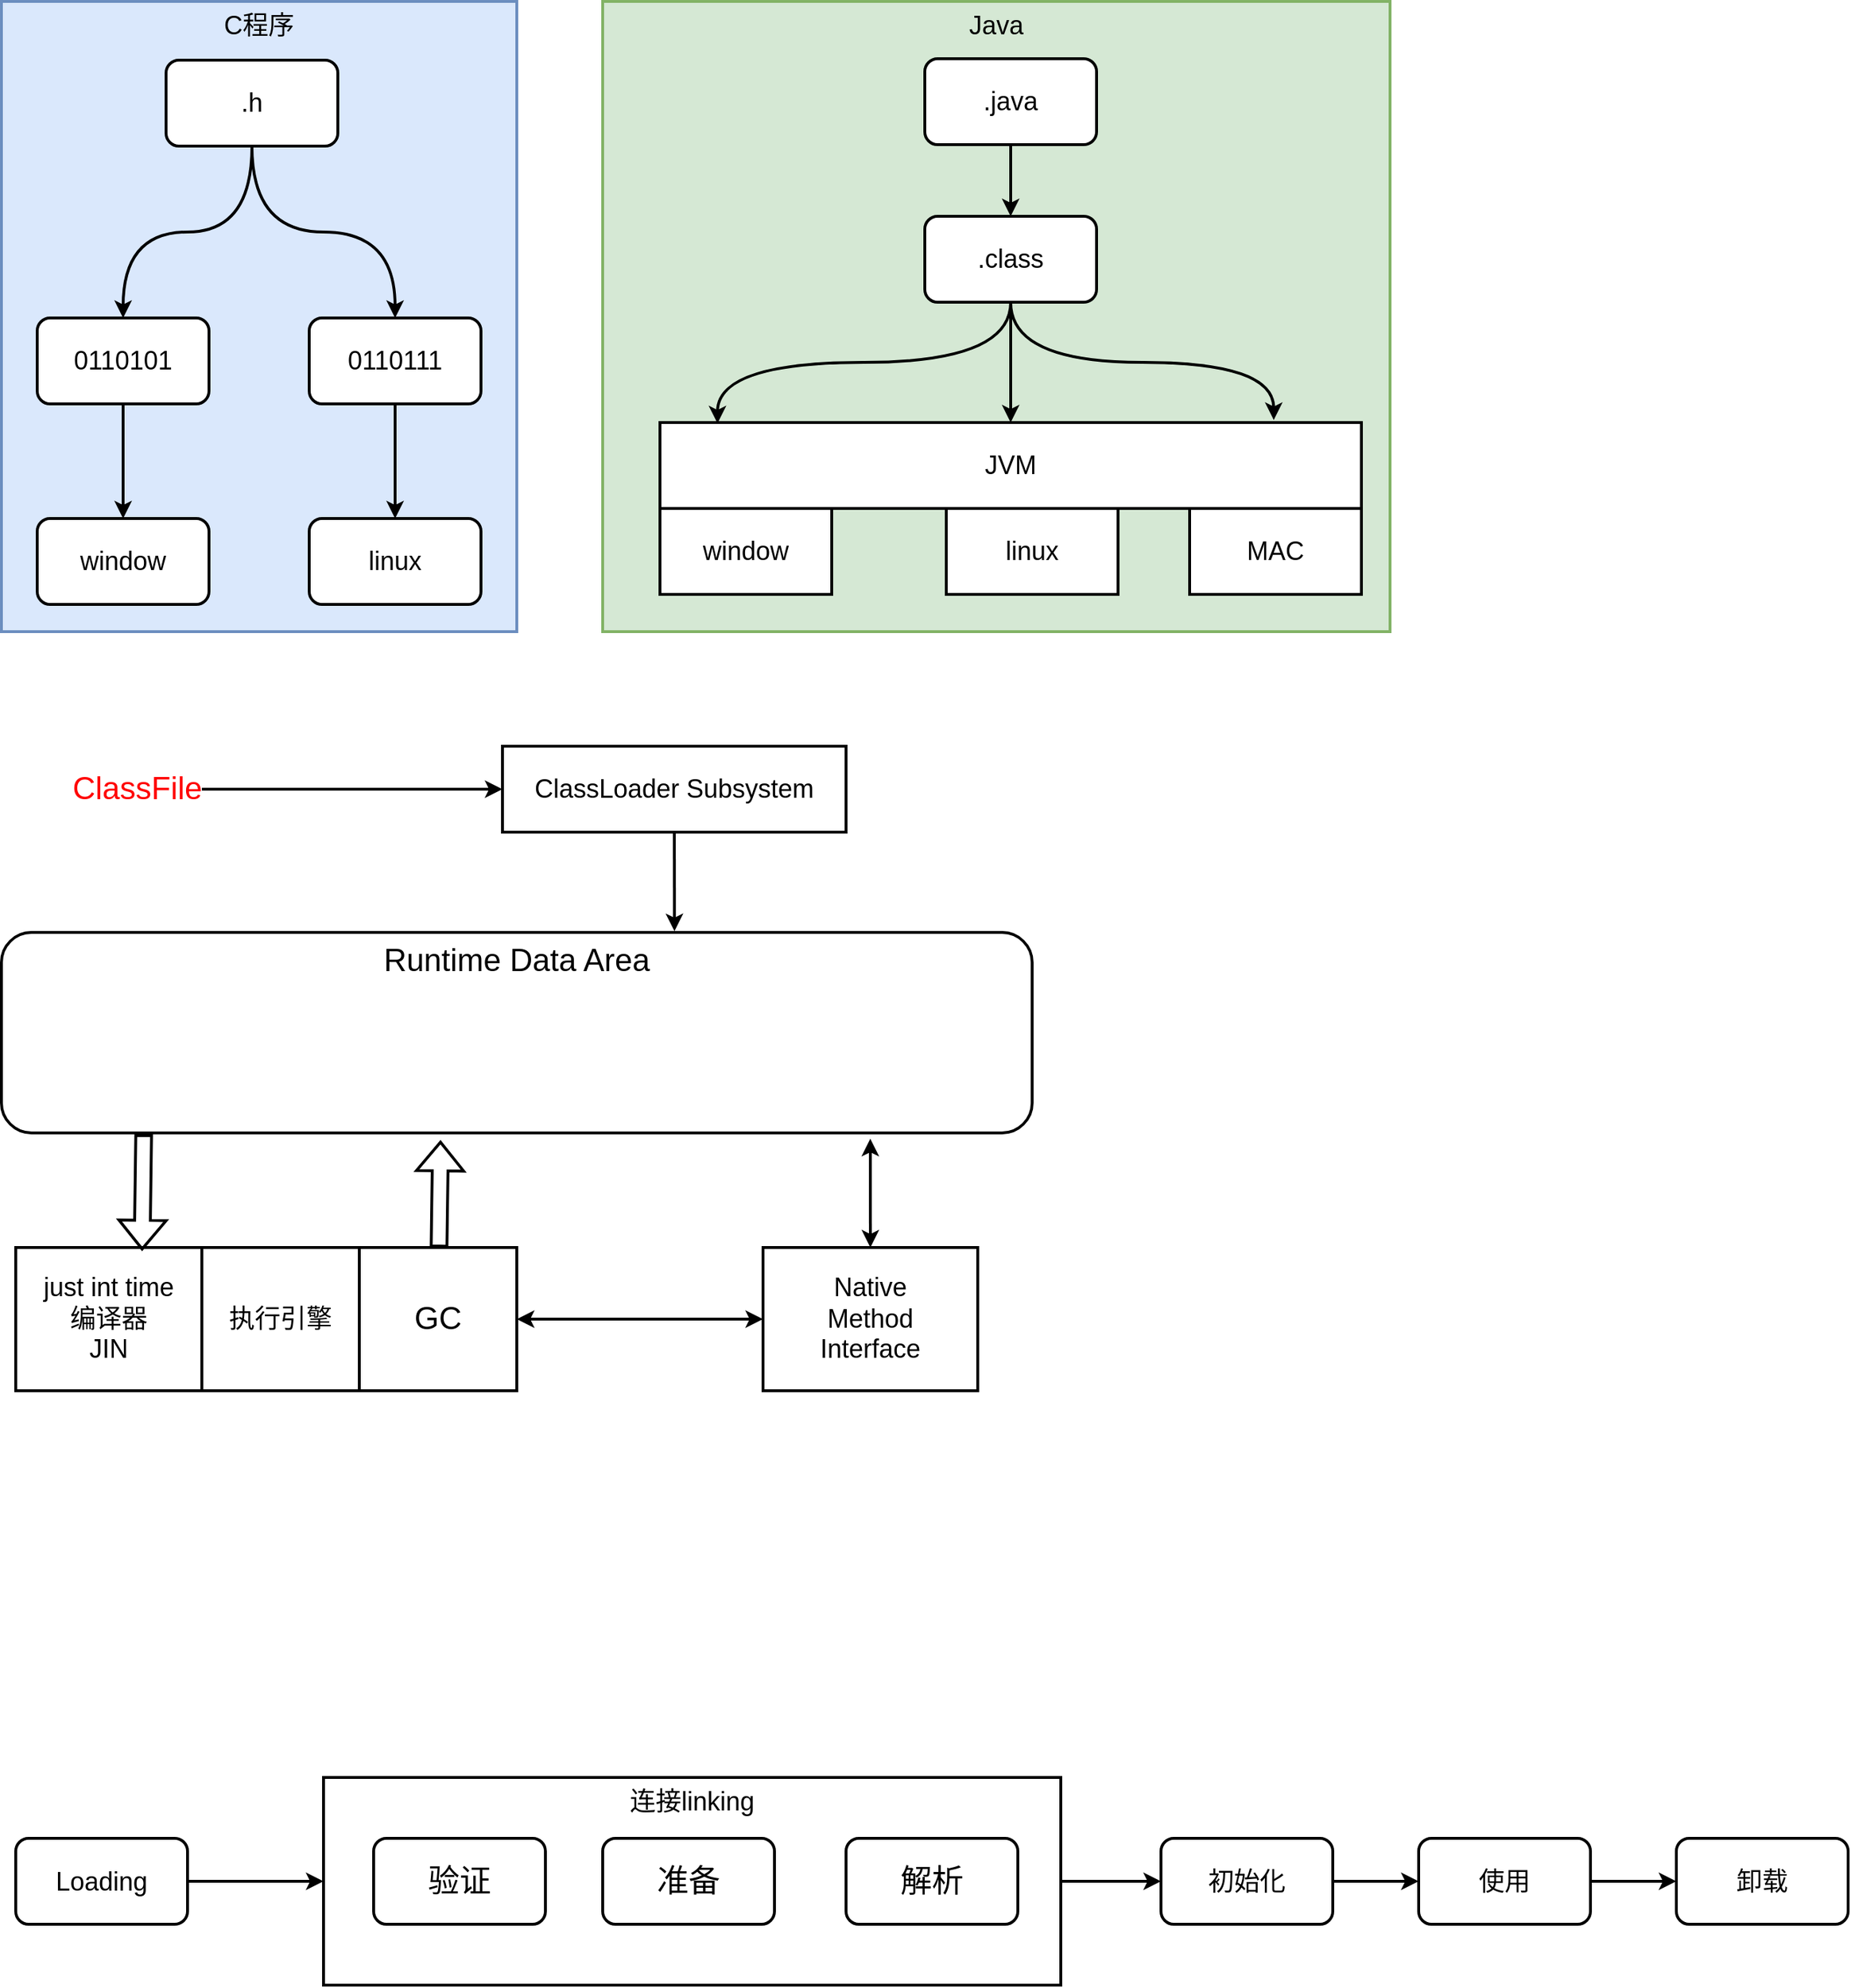<mxfile version="16.1.0" type="github" pages="7">
  <diagram id="BrPpC-8mLAdGoz8eTYsT" name="程序编译">
    <mxGraphModel dx="1209" dy="711" grid="1" gridSize="10" guides="1" tooltips="1" connect="1" arrows="1" fold="1" page="1" pageScale="1" pageWidth="827" pageHeight="1169" math="0" shadow="0">
      <root>
        <mxCell id="o0mdRVrfHWHIyfYO87qM-0" />
        <mxCell id="o0mdRVrfHWHIyfYO87qM-1" parent="o0mdRVrfHWHIyfYO87qM-0" />
        <mxCell id="o0mdRVrfHWHIyfYO87qM-2" value="C程序" style="rounded=0;whiteSpace=wrap;html=1;fontSize=18;strokeWidth=2;fillColor=#dae8fc;strokeColor=#6c8ebf;verticalAlign=top;" parent="o0mdRVrfHWHIyfYO87qM-1" vertex="1">
          <mxGeometry x="40" y="50" width="360" height="440" as="geometry" />
        </mxCell>
        <mxCell id="o0mdRVrfHWHIyfYO87qM-3" style="edgeStyle=orthogonalEdgeStyle;rounded=0;orthogonalLoop=1;jettySize=auto;html=1;entryX=0.5;entryY=0;entryDx=0;entryDy=0;fontSize=18;curved=1;strokeWidth=2;" parent="o0mdRVrfHWHIyfYO87qM-1" source="o0mdRVrfHWHIyfYO87qM-5" target="o0mdRVrfHWHIyfYO87qM-7" edge="1">
          <mxGeometry relative="1" as="geometry" />
        </mxCell>
        <mxCell id="o0mdRVrfHWHIyfYO87qM-4" style="edgeStyle=orthogonalEdgeStyle;curved=1;rounded=0;orthogonalLoop=1;jettySize=auto;html=1;fontSize=18;exitX=0.5;exitY=1;exitDx=0;exitDy=0;strokeWidth=2;" parent="o0mdRVrfHWHIyfYO87qM-1" source="o0mdRVrfHWHIyfYO87qM-5" target="o0mdRVrfHWHIyfYO87qM-9" edge="1">
          <mxGeometry relative="1" as="geometry" />
        </mxCell>
        <mxCell id="o0mdRVrfHWHIyfYO87qM-5" value=".h" style="rounded=1;whiteSpace=wrap;html=1;strokeWidth=2;fontSize=18;" parent="o0mdRVrfHWHIyfYO87qM-1" vertex="1">
          <mxGeometry x="155" y="91" width="120" height="60" as="geometry" />
        </mxCell>
        <mxCell id="o0mdRVrfHWHIyfYO87qM-6" style="edgeStyle=orthogonalEdgeStyle;curved=1;rounded=0;orthogonalLoop=1;jettySize=auto;html=1;entryX=0.5;entryY=0;entryDx=0;entryDy=0;fontSize=18;strokeWidth=2;" parent="o0mdRVrfHWHIyfYO87qM-1" source="o0mdRVrfHWHIyfYO87qM-7" target="o0mdRVrfHWHIyfYO87qM-10" edge="1">
          <mxGeometry relative="1" as="geometry" />
        </mxCell>
        <mxCell id="o0mdRVrfHWHIyfYO87qM-7" value="0110101" style="rounded=1;whiteSpace=wrap;html=1;fontSize=18;strokeWidth=2;" parent="o0mdRVrfHWHIyfYO87qM-1" vertex="1">
          <mxGeometry x="65" y="271" width="120" height="60" as="geometry" />
        </mxCell>
        <mxCell id="o0mdRVrfHWHIyfYO87qM-8" style="edgeStyle=orthogonalEdgeStyle;curved=1;rounded=0;orthogonalLoop=1;jettySize=auto;html=1;entryX=0.5;entryY=0;entryDx=0;entryDy=0;fontSize=18;strokeWidth=2;" parent="o0mdRVrfHWHIyfYO87qM-1" source="o0mdRVrfHWHIyfYO87qM-9" target="o0mdRVrfHWHIyfYO87qM-11" edge="1">
          <mxGeometry relative="1" as="geometry" />
        </mxCell>
        <mxCell id="o0mdRVrfHWHIyfYO87qM-9" value="0110111" style="rounded=1;whiteSpace=wrap;html=1;fontSize=18;strokeWidth=2;" parent="o0mdRVrfHWHIyfYO87qM-1" vertex="1">
          <mxGeometry x="255" y="271" width="120" height="60" as="geometry" />
        </mxCell>
        <mxCell id="o0mdRVrfHWHIyfYO87qM-10" value="window" style="rounded=1;whiteSpace=wrap;html=1;fontSize=18;strokeWidth=2;" parent="o0mdRVrfHWHIyfYO87qM-1" vertex="1">
          <mxGeometry x="65" y="411" width="120" height="60" as="geometry" />
        </mxCell>
        <mxCell id="o0mdRVrfHWHIyfYO87qM-11" value="linux" style="rounded=1;whiteSpace=wrap;html=1;fontSize=18;strokeWidth=2;" parent="o0mdRVrfHWHIyfYO87qM-1" vertex="1">
          <mxGeometry x="255" y="411" width="120" height="60" as="geometry" />
        </mxCell>
        <mxCell id="o0mdRVrfHWHIyfYO87qM-12" value="Java" style="rounded=0;whiteSpace=wrap;html=1;fontSize=18;strokeWidth=2;fillColor=#d5e8d4;strokeColor=#82b366;verticalAlign=top;" parent="o0mdRVrfHWHIyfYO87qM-1" vertex="1">
          <mxGeometry x="460" y="50" width="550" height="440" as="geometry" />
        </mxCell>
        <mxCell id="o0mdRVrfHWHIyfYO87qM-13" style="edgeStyle=orthogonalEdgeStyle;curved=1;rounded=0;orthogonalLoop=1;jettySize=auto;html=1;fontSize=18;strokeWidth=2;" parent="o0mdRVrfHWHIyfYO87qM-1" source="o0mdRVrfHWHIyfYO87qM-14" target="o0mdRVrfHWHIyfYO87qM-18" edge="1">
          <mxGeometry relative="1" as="geometry" />
        </mxCell>
        <mxCell id="o0mdRVrfHWHIyfYO87qM-14" value=".java" style="rounded=1;whiteSpace=wrap;html=1;fontSize=18;strokeWidth=2;" parent="o0mdRVrfHWHIyfYO87qM-1" vertex="1">
          <mxGeometry x="685" y="90" width="120" height="60" as="geometry" />
        </mxCell>
        <mxCell id="o0mdRVrfHWHIyfYO87qM-15" style="edgeStyle=orthogonalEdgeStyle;curved=1;rounded=0;orthogonalLoop=1;jettySize=auto;html=1;entryX=0.082;entryY=0.01;entryDx=0;entryDy=0;entryPerimeter=0;fontSize=18;strokeWidth=2;" parent="o0mdRVrfHWHIyfYO87qM-1" source="o0mdRVrfHWHIyfYO87qM-18" target="o0mdRVrfHWHIyfYO87qM-19" edge="1">
          <mxGeometry relative="1" as="geometry" />
        </mxCell>
        <mxCell id="o0mdRVrfHWHIyfYO87qM-16" style="edgeStyle=orthogonalEdgeStyle;curved=1;rounded=0;orthogonalLoop=1;jettySize=auto;html=1;fontSize=18;strokeWidth=2;" parent="o0mdRVrfHWHIyfYO87qM-1" source="o0mdRVrfHWHIyfYO87qM-18" target="o0mdRVrfHWHIyfYO87qM-19" edge="1">
          <mxGeometry relative="1" as="geometry" />
        </mxCell>
        <mxCell id="o0mdRVrfHWHIyfYO87qM-17" style="edgeStyle=orthogonalEdgeStyle;curved=1;rounded=0;orthogonalLoop=1;jettySize=auto;html=1;entryX=0.875;entryY=-0.03;entryDx=0;entryDy=0;entryPerimeter=0;fontSize=18;strokeWidth=2;" parent="o0mdRVrfHWHIyfYO87qM-1" source="o0mdRVrfHWHIyfYO87qM-18" target="o0mdRVrfHWHIyfYO87qM-19" edge="1">
          <mxGeometry relative="1" as="geometry" />
        </mxCell>
        <mxCell id="o0mdRVrfHWHIyfYO87qM-18" value=".class" style="rounded=1;whiteSpace=wrap;html=1;fontSize=18;strokeWidth=2;" parent="o0mdRVrfHWHIyfYO87qM-1" vertex="1">
          <mxGeometry x="685" y="200" width="120" height="60" as="geometry" />
        </mxCell>
        <mxCell id="o0mdRVrfHWHIyfYO87qM-19" value="JVM" style="rounded=0;whiteSpace=wrap;html=1;fontSize=18;strokeWidth=2;" parent="o0mdRVrfHWHIyfYO87qM-1" vertex="1">
          <mxGeometry x="500" y="344" width="490" height="60" as="geometry" />
        </mxCell>
        <mxCell id="o0mdRVrfHWHIyfYO87qM-20" value="window" style="rounded=0;whiteSpace=wrap;html=1;fontSize=18;strokeWidth=2;" parent="o0mdRVrfHWHIyfYO87qM-1" vertex="1">
          <mxGeometry x="500" y="404" width="120" height="60" as="geometry" />
        </mxCell>
        <mxCell id="o0mdRVrfHWHIyfYO87qM-21" value="linux" style="rounded=0;whiteSpace=wrap;html=1;fontSize=18;strokeWidth=2;" parent="o0mdRVrfHWHIyfYO87qM-1" vertex="1">
          <mxGeometry x="700" y="404" width="120" height="60" as="geometry" />
        </mxCell>
        <mxCell id="o0mdRVrfHWHIyfYO87qM-22" value="MAC" style="rounded=0;whiteSpace=wrap;html=1;fontSize=18;strokeWidth=2;" parent="o0mdRVrfHWHIyfYO87qM-1" vertex="1">
          <mxGeometry x="870" y="404" width="120" height="60" as="geometry" />
        </mxCell>
        <mxCell id="o0mdRVrfHWHIyfYO87qM-25" style="edgeStyle=orthogonalEdgeStyle;rounded=0;orthogonalLoop=1;jettySize=auto;html=1;fontSize=18;strokeWidth=2;" parent="o0mdRVrfHWHIyfYO87qM-1" source="o0mdRVrfHWHIyfYO87qM-23" target="o0mdRVrfHWHIyfYO87qM-24" edge="1">
          <mxGeometry relative="1" as="geometry" />
        </mxCell>
        <mxCell id="o0mdRVrfHWHIyfYO87qM-23" value="ClassFile" style="text;html=1;strokeColor=none;fillColor=none;align=center;verticalAlign=middle;whiteSpace=wrap;rounded=0;fontSize=22;fontColor=#FF0000;fontStyle=0" parent="o0mdRVrfHWHIyfYO87qM-1" vertex="1">
          <mxGeometry x="90" y="585" width="90" height="30" as="geometry" />
        </mxCell>
        <mxCell id="8qXcj3Ox-aCi_SWz2P7X-4" style="edgeStyle=none;rounded=0;orthogonalLoop=1;jettySize=auto;html=1;entryX=0.653;entryY=-0.006;entryDx=0;entryDy=0;entryPerimeter=0;fontColor=#FF0000;strokeWidth=2;" edge="1" parent="o0mdRVrfHWHIyfYO87qM-1" source="o0mdRVrfHWHIyfYO87qM-24" target="Wvz9ZISuV2iKJjNT39iS-0">
          <mxGeometry relative="1" as="geometry" />
        </mxCell>
        <mxCell id="o0mdRVrfHWHIyfYO87qM-24" value="ClassLoader Subsystem" style="rounded=0;whiteSpace=wrap;html=1;fontSize=18;strokeWidth=2;" parent="o0mdRVrfHWHIyfYO87qM-1" vertex="1">
          <mxGeometry x="390" y="570" width="240" height="60" as="geometry" />
        </mxCell>
        <mxCell id="o0mdRVrfHWHIyfYO87qM-28" style="edgeStyle=orthogonalEdgeStyle;rounded=0;orthogonalLoop=1;jettySize=auto;html=1;fontSize=18;strokeWidth=2;" parent="o0mdRVrfHWHIyfYO87qM-1" source="o0mdRVrfHWHIyfYO87qM-26" target="o0mdRVrfHWHIyfYO87qM-27" edge="1">
          <mxGeometry relative="1" as="geometry" />
        </mxCell>
        <mxCell id="o0mdRVrfHWHIyfYO87qM-26" value="Loading" style="rounded=1;whiteSpace=wrap;html=1;fontSize=18;strokeWidth=2;" parent="o0mdRVrfHWHIyfYO87qM-1" vertex="1">
          <mxGeometry x="50" y="1332.5" width="120" height="60" as="geometry" />
        </mxCell>
        <mxCell id="bIrawEXCE2YDWaFU-LNb-6" style="edgeStyle=none;rounded=0;orthogonalLoop=1;jettySize=auto;html=1;entryX=0;entryY=0.5;entryDx=0;entryDy=0;fontSize=22;fontColor=#000000;strokeWidth=2;" edge="1" parent="o0mdRVrfHWHIyfYO87qM-1" source="o0mdRVrfHWHIyfYO87qM-27" target="bIrawEXCE2YDWaFU-LNb-3">
          <mxGeometry relative="1" as="geometry" />
        </mxCell>
        <mxCell id="o0mdRVrfHWHIyfYO87qM-27" value="连接linking" style="rounded=0;whiteSpace=wrap;html=1;fontSize=18;strokeWidth=2;verticalAlign=top;" parent="o0mdRVrfHWHIyfYO87qM-1" vertex="1">
          <mxGeometry x="265" y="1290" width="515" height="145" as="geometry" />
        </mxCell>
        <mxCell id="Wvz9ZISuV2iKJjNT39iS-0" value="Runtime Data Area" style="rounded=1;whiteSpace=wrap;html=1;fontColor=#000000;strokeWidth=2;fontSize=22;verticalAlign=top;" vertex="1" parent="o0mdRVrfHWHIyfYO87qM-1">
          <mxGeometry x="40" y="700" width="720" height="140" as="geometry" />
        </mxCell>
        <mxCell id="8qXcj3Ox-aCi_SWz2P7X-0" value="just int time&lt;br style=&quot;font-size: 18px;&quot;&gt;编译器&lt;br style=&quot;font-size: 18px;&quot;&gt;JIN" style="rounded=0;whiteSpace=wrap;html=1;fontColor=#000000;strokeWidth=2;fontSize=18;" vertex="1" parent="o0mdRVrfHWHIyfYO87qM-1">
          <mxGeometry x="50" y="920" width="130" height="100" as="geometry" />
        </mxCell>
        <mxCell id="8qXcj3Ox-aCi_SWz2P7X-1" value="执行引擎" style="rounded=0;whiteSpace=wrap;html=1;fontColor=#000000;strokeWidth=2;fontSize=18;" vertex="1" parent="o0mdRVrfHWHIyfYO87qM-1">
          <mxGeometry x="180" y="920" width="110" height="100" as="geometry" />
        </mxCell>
        <mxCell id="8qXcj3Ox-aCi_SWz2P7X-2" value="GC" style="rounded=0;whiteSpace=wrap;html=1;fontColor=#000000;strokeWidth=2;fontSize=22;" vertex="1" parent="o0mdRVrfHWHIyfYO87qM-1">
          <mxGeometry x="290" y="920" width="110" height="100" as="geometry" />
        </mxCell>
        <mxCell id="8qXcj3Ox-aCi_SWz2P7X-3" value="Native&lt;br style=&quot;font-size: 18px;&quot;&gt;Method&lt;br style=&quot;font-size: 18px;&quot;&gt;Interface" style="rounded=0;whiteSpace=wrap;html=1;fontColor=#000000;strokeWidth=2;fontSize=18;" vertex="1" parent="o0mdRVrfHWHIyfYO87qM-1">
          <mxGeometry x="572" y="920" width="150" height="100" as="geometry" />
        </mxCell>
        <mxCell id="8qXcj3Ox-aCi_SWz2P7X-5" value="" style="shape=flexArrow;endArrow=classic;html=1;rounded=0;fontColor=#FF0000;strokeWidth=2;exitX=0.138;exitY=1.006;exitDx=0;exitDy=0;exitPerimeter=0;entryX=0.679;entryY=0.02;entryDx=0;entryDy=0;entryPerimeter=0;" edge="1" parent="o0mdRVrfHWHIyfYO87qM-1" source="Wvz9ZISuV2iKJjNT39iS-0" target="8qXcj3Ox-aCi_SWz2P7X-0">
          <mxGeometry width="50" height="50" relative="1" as="geometry">
            <mxPoint x="590" y="840" as="sourcePoint" />
            <mxPoint x="640" y="790" as="targetPoint" />
          </mxGeometry>
        </mxCell>
        <mxCell id="8qXcj3Ox-aCi_SWz2P7X-6" value="" style="shape=flexArrow;endArrow=classic;html=1;rounded=0;fontColor=#FF0000;strokeWidth=2;entryX=0.426;entryY=1.039;entryDx=0;entryDy=0;entryPerimeter=0;" edge="1" parent="o0mdRVrfHWHIyfYO87qM-1" source="8qXcj3Ox-aCi_SWz2P7X-2" target="Wvz9ZISuV2iKJjNT39iS-0">
          <mxGeometry width="50" height="50" relative="1" as="geometry">
            <mxPoint x="590" y="840" as="sourcePoint" />
            <mxPoint x="640" y="790" as="targetPoint" />
          </mxGeometry>
        </mxCell>
        <mxCell id="8qXcj3Ox-aCi_SWz2P7X-9" value="" style="endArrow=classic;startArrow=classic;html=1;rounded=0;fontSize=22;fontColor=#000000;strokeWidth=2;exitX=1;exitY=0.5;exitDx=0;exitDy=0;entryX=0;entryY=0.5;entryDx=0;entryDy=0;" edge="1" parent="o0mdRVrfHWHIyfYO87qM-1" source="8qXcj3Ox-aCi_SWz2P7X-2" target="8qXcj3Ox-aCi_SWz2P7X-3">
          <mxGeometry width="50" height="50" relative="1" as="geometry">
            <mxPoint x="450" y="1090" as="sourcePoint" />
            <mxPoint x="500" y="1040" as="targetPoint" />
          </mxGeometry>
        </mxCell>
        <mxCell id="8qXcj3Ox-aCi_SWz2P7X-10" value="" style="endArrow=classic;startArrow=classic;html=1;rounded=0;fontSize=22;fontColor=#000000;strokeWidth=2;exitX=0.5;exitY=0;exitDx=0;exitDy=0;entryX=0.843;entryY=1.029;entryDx=0;entryDy=0;entryPerimeter=0;" edge="1" parent="o0mdRVrfHWHIyfYO87qM-1" source="8qXcj3Ox-aCi_SWz2P7X-3" target="Wvz9ZISuV2iKJjNT39iS-0">
          <mxGeometry width="50" height="50" relative="1" as="geometry">
            <mxPoint x="850" y="930" as="sourcePoint" />
            <mxPoint x="900" y="880" as="targetPoint" />
          </mxGeometry>
        </mxCell>
        <mxCell id="bIrawEXCE2YDWaFU-LNb-0" value="验证" style="rounded=1;whiteSpace=wrap;html=1;fontSize=22;fontColor=#000000;strokeWidth=2;" vertex="1" parent="o0mdRVrfHWHIyfYO87qM-1">
          <mxGeometry x="300" y="1332.5" width="120" height="60" as="geometry" />
        </mxCell>
        <mxCell id="bIrawEXCE2YDWaFU-LNb-1" value="准备" style="rounded=1;whiteSpace=wrap;html=1;fontSize=22;fontColor=#000000;strokeWidth=2;" vertex="1" parent="o0mdRVrfHWHIyfYO87qM-1">
          <mxGeometry x="460" y="1332.5" width="120" height="60" as="geometry" />
        </mxCell>
        <mxCell id="bIrawEXCE2YDWaFU-LNb-2" value="解析" style="rounded=1;whiteSpace=wrap;html=1;fontSize=22;fontColor=#000000;strokeWidth=2;" vertex="1" parent="o0mdRVrfHWHIyfYO87qM-1">
          <mxGeometry x="630" y="1332.5" width="120" height="60" as="geometry" />
        </mxCell>
        <mxCell id="bIrawEXCE2YDWaFU-LNb-7" style="edgeStyle=none;rounded=0;orthogonalLoop=1;jettySize=auto;html=1;entryX=0;entryY=0.5;entryDx=0;entryDy=0;fontSize=22;fontColor=#000000;strokeWidth=2;" edge="1" parent="o0mdRVrfHWHIyfYO87qM-1" source="bIrawEXCE2YDWaFU-LNb-3" target="bIrawEXCE2YDWaFU-LNb-4">
          <mxGeometry relative="1" as="geometry" />
        </mxCell>
        <mxCell id="bIrawEXCE2YDWaFU-LNb-3" value="初始化" style="rounded=1;whiteSpace=wrap;html=1;fontSize=18;strokeWidth=2;" vertex="1" parent="o0mdRVrfHWHIyfYO87qM-1">
          <mxGeometry x="850" y="1332.5" width="120" height="60" as="geometry" />
        </mxCell>
        <mxCell id="bIrawEXCE2YDWaFU-LNb-8" style="edgeStyle=none;rounded=0;orthogonalLoop=1;jettySize=auto;html=1;entryX=0;entryY=0.5;entryDx=0;entryDy=0;fontSize=22;fontColor=#000000;strokeWidth=2;" edge="1" parent="o0mdRVrfHWHIyfYO87qM-1" source="bIrawEXCE2YDWaFU-LNb-4" target="bIrawEXCE2YDWaFU-LNb-5">
          <mxGeometry relative="1" as="geometry" />
        </mxCell>
        <mxCell id="bIrawEXCE2YDWaFU-LNb-4" value="使用" style="rounded=1;whiteSpace=wrap;html=1;fontSize=18;strokeWidth=2;" vertex="1" parent="o0mdRVrfHWHIyfYO87qM-1">
          <mxGeometry x="1030" y="1332.5" width="120" height="60" as="geometry" />
        </mxCell>
        <mxCell id="bIrawEXCE2YDWaFU-LNb-5" value="卸载" style="rounded=1;whiteSpace=wrap;html=1;fontSize=18;strokeWidth=2;" vertex="1" parent="o0mdRVrfHWHIyfYO87qM-1">
          <mxGeometry x="1210" y="1332.5" width="120" height="60" as="geometry" />
        </mxCell>
      </root>
    </mxGraphModel>
  </diagram>
  <diagram id="2qeyQCbmPffhCebhITNP" name="JVM结构图">
    <mxGraphModel dx="1209" dy="711" grid="1" gridSize="10" guides="1" tooltips="1" connect="1" arrows="1" fold="1" page="1" pageScale="1" pageWidth="827" pageHeight="1169" background="none" math="0" shadow="0">
      <root>
        <mxCell id="0" />
        <mxCell id="1" parent="0" />
        <mxCell id="GCJxsYK008IPCIfOtPau-4" style="edgeStyle=orthogonalEdgeStyle;rounded=0;orthogonalLoop=1;jettySize=auto;html=1;fontSize=30;strokeWidth=2;" parent="1" source="GCJxsYK008IPCIfOtPau-1" target="GCJxsYK008IPCIfOtPau-3" edge="1">
          <mxGeometry relative="1" as="geometry" />
        </mxCell>
        <mxCell id="GCJxsYK008IPCIfOtPau-1" value="Class Files" style="text;html=1;strokeColor=none;fillColor=none;align=center;verticalAlign=middle;whiteSpace=wrap;rounded=0;fontSize=30;" parent="1" vertex="1">
          <mxGeometry x="130" y="151" width="150" height="30" as="geometry" />
        </mxCell>
        <mxCell id="GCJxsYK008IPCIfOtPau-3" value="Class Loader Subsystem" style="shape=cube;whiteSpace=wrap;html=1;boundedLbl=1;backgroundOutline=1;darkOpacity=0.05;darkOpacity2=0.1;fontSize=26;strokeWidth=2;fillColor=#dae8fc;strokeColor=#19202B;gradientColor=#7ea6e0;" parent="1" vertex="1">
          <mxGeometry x="490" y="126" width="350" height="80" as="geometry" />
        </mxCell>
        <mxCell id="GCJxsYK008IPCIfOtPau-5" value="Runtime Data Areas" style="rounded=0;whiteSpace=wrap;html=1;fontSize=26;strokeColor=#6c8ebf;strokeWidth=2;fillColor=#dae8fc;verticalAlign=bottom;fontStyle=1;gradientColor=#ffffff;" parent="1" vertex="1">
          <mxGeometry x="20" y="290" width="920" height="220" as="geometry" />
        </mxCell>
        <mxCell id="GCJxsYK008IPCIfOtPau-9" value="Method&lt;br style=&quot;font-size: 24px;&quot;&gt;Area" style="rounded=0;whiteSpace=wrap;html=1;fontSize=24;strokeColor=none;strokeWidth=1;fillColor=#cce5ff;gradientDirection=south;gradientColor=#ffffff;glass=0;shadow=1;" parent="1" vertex="1">
          <mxGeometry x="40" y="320" width="160" height="90" as="geometry" />
        </mxCell>
        <mxCell id="GCJxsYK008IPCIfOtPau-10" value="Heap" style="rounded=0;whiteSpace=wrap;html=1;fontSize=24;strokeColor=none;strokeWidth=1;fillColor=#cce5ff;gradientDirection=south;gradientColor=#ffffff;sketch=0;shadow=1;" parent="1" vertex="1">
          <mxGeometry x="220" y="320" width="160" height="90" as="geometry" />
        </mxCell>
        <mxCell id="GCJxsYK008IPCIfOtPau-11" value="&amp;nbsp; Execution&lt;br style=&quot;font-size: 26px;&quot;&gt;&amp;nbsp; Engine" style="shape=cube;whiteSpace=wrap;html=1;boundedLbl=1;backgroundOutline=1;darkOpacity=0.05;darkOpacity2=0.1;fontSize=26;strokeColor=#000000;strokeWidth=2;fillColor=#dae8fc;gradientColor=#7ea6e0;align=left;gradientDirection=west;" parent="1" vertex="1">
          <mxGeometry x="40" y="580" width="490" height="130" as="geometry" />
        </mxCell>
        <mxCell id="GCJxsYK008IPCIfOtPau-12" value="JIT&lt;br style=&quot;font-size: 20px;&quot;&gt;Compiler" style="rounded=0;whiteSpace=wrap;html=1;fontSize=20;strokeColor=none;strokeWidth=2;fillColor=#cce5ff;gradientColor=#ffffff;" parent="1" vertex="1">
          <mxGeometry x="225" y="625" width="120" height="70" as="geometry" />
        </mxCell>
        <mxCell id="GCJxsYK008IPCIfOtPau-13" value="Garbage&lt;br&gt;Collector" style="rounded=0;whiteSpace=wrap;html=1;fontSize=20;strokeColor=none;strokeWidth=2;fillColor=#cce5ff;gradientColor=#ffffff;" parent="1" vertex="1">
          <mxGeometry x="370" y="625" width="120" height="70" as="geometry" />
        </mxCell>
        <mxCell id="GCJxsYK008IPCIfOtPau-14" value="" style="shape=flexArrow;endArrow=classic;html=1;rounded=0;fontSize=26;strokeWidth=2;exitX=0.25;exitY=1;exitDx=0;exitDy=0;endWidth=26;endSize=8.47;width=18;fillColor=#e1d5e7;strokeColor=#9673a6;entryX=0.429;entryY=0.012;entryDx=0;entryDy=0;entryPerimeter=0;" parent="1" source="GCJxsYK008IPCIfOtPau-5" target="GCJxsYK008IPCIfOtPau-11" edge="1">
          <mxGeometry width="50" height="50" relative="1" as="geometry">
            <mxPoint x="390" y="520" as="sourcePoint" />
            <mxPoint x="205" y="580" as="targetPoint" />
          </mxGeometry>
        </mxCell>
        <mxCell id="GCJxsYK008IPCIfOtPau-15" value="" style="shape=flexArrow;endArrow=classic;html=1;rounded=0;fontSize=26;strokeWidth=2;exitX=0.25;exitY=1;exitDx=0;exitDy=0;endWidth=26;endSize=8.47;width=18;fillColor=#e1d5e7;strokeColor=#9673a6;gradientColor=none;" parent="1" edge="1">
          <mxGeometry width="50" height="50" relative="1" as="geometry">
            <mxPoint x="190" y="580" as="sourcePoint" />
            <mxPoint x="190" y="510" as="targetPoint" />
          </mxGeometry>
        </mxCell>
        <mxCell id="GCJxsYK008IPCIfOtPau-16" value="" style="shape=flexArrow;endArrow=classic;html=1;rounded=0;fontSize=26;strokeWidth=2;exitX=0.574;exitY=1.003;exitDx=0;exitDy=0;exitPerimeter=0;width=27;endSize=10.2;endWidth=32;fillColor=#e1d5e7;strokeColor=#9673a6;entryX=0.729;entryY=0;entryDx=0;entryDy=0;entryPerimeter=0;" parent="1" source="GCJxsYK008IPCIfOtPau-3" target="GCJxsYK008IPCIfOtPau-5" edge="1">
          <mxGeometry width="50" height="50" relative="1" as="geometry">
            <mxPoint x="490" y="240" as="sourcePoint" />
            <mxPoint x="660" y="288" as="targetPoint" />
          </mxGeometry>
        </mxCell>
        <mxCell id="GCJxsYK008IPCIfOtPau-17" value="" style="shape=flexArrow;endArrow=classic;html=1;rounded=0;fontSize=26;strokeWidth=2;entryX=0.692;entryY=-0.014;entryDx=0;entryDy=0;entryPerimeter=0;width=27;endSize=10.91;endWidth=35;fillColor=#e1d5e7;strokeColor=#9673a6;exitX=0.622;exitY=0;exitDx=0;exitDy=0;exitPerimeter=0;" parent="1" source="GCJxsYK008IPCIfOtPau-5" edge="1">
          <mxGeometry width="50" height="50" relative="1" as="geometry">
            <mxPoint x="592" y="287" as="sourcePoint" />
            <mxPoint x="591.824" y="206" as="targetPoint" />
          </mxGeometry>
        </mxCell>
        <mxCell id="GCJxsYK008IPCIfOtPau-18" value="Java&lt;br&gt;Thread" style="rounded=0;whiteSpace=wrap;html=1;fontSize=24;strokeColor=none;strokeWidth=1;fillColor=#cce5ff;gradientDirection=south;gradientColor=#ffffff;sketch=0;shadow=1;" parent="1" vertex="1">
          <mxGeometry x="400" y="320" width="160" height="90" as="geometry" />
        </mxCell>
        <mxCell id="GCJxsYK008IPCIfOtPau-19" value="Program&lt;br&gt;Counter&lt;br&gt;Registers" style="rounded=0;whiteSpace=wrap;html=1;fontSize=24;strokeColor=none;strokeWidth=1;fillColor=#cce5ff;gradientDirection=south;gradientColor=#ffffff;sketch=0;shadow=1;" parent="1" vertex="1">
          <mxGeometry x="580" y="320" width="160" height="90" as="geometry" />
        </mxCell>
        <mxCell id="GCJxsYK008IPCIfOtPau-20" value="Native&lt;br&gt;Internal&lt;br&gt;Threads" style="rounded=0;whiteSpace=wrap;html=1;fontSize=24;strokeColor=none;strokeWidth=1;fillColor=#cce5ff;gradientDirection=south;gradientColor=#ffffff;sketch=0;shadow=1;" parent="1" vertex="1">
          <mxGeometry x="760" y="320" width="160" height="90" as="geometry" />
        </mxCell>
        <mxCell id="GCJxsYK008IPCIfOtPau-21" value="Native&lt;br&gt;Method&lt;br&gt;Interface" style="rounded=0;whiteSpace=wrap;html=1;shadow=1;glass=0;sketch=0;fontSize=24;strokeColor=#D2DEED;strokeWidth=1;gradientDirection=south;fillColor=#cce5ff;gradientColor=#ffffff;" parent="1" vertex="1">
          <mxGeometry x="673" y="600" width="177" height="110" as="geometry" />
        </mxCell>
        <mxCell id="GCJxsYK008IPCIfOtPau-22" value="" style="endArrow=classic;startArrow=classic;html=1;rounded=0;fontSize=24;strokeWidth=2;gradientColor=none;entryX=0;entryY=0.5;entryDx=0;entryDy=0;exitX=0;exitY=0;exitDx=490;exitDy=75;exitPerimeter=0;" parent="1" source="GCJxsYK008IPCIfOtPau-11" target="GCJxsYK008IPCIfOtPau-21" edge="1">
          <mxGeometry width="50" height="50" relative="1" as="geometry">
            <mxPoint x="490" y="480" as="sourcePoint" />
            <mxPoint x="540" y="430" as="targetPoint" />
          </mxGeometry>
        </mxCell>
        <mxCell id="GCJxsYK008IPCIfOtPau-23" value="" style="endArrow=classic;startArrow=classic;html=1;rounded=0;fontSize=24;strokeWidth=2;gradientColor=none;entryX=0.808;entryY=1.005;entryDx=0;entryDy=0;entryPerimeter=0;exitX=0.5;exitY=0;exitDx=0;exitDy=0;" parent="1" source="GCJxsYK008IPCIfOtPau-21" target="GCJxsYK008IPCIfOtPau-5" edge="1">
          <mxGeometry width="50" height="50" relative="1" as="geometry">
            <mxPoint x="740" y="580" as="sourcePoint" />
            <mxPoint x="790" y="530" as="targetPoint" />
          </mxGeometry>
        </mxCell>
        <mxCell id="GCJxsYK008IPCIfOtPau-25" style="edgeStyle=orthogonalEdgeStyle;rounded=0;orthogonalLoop=1;jettySize=auto;html=1;entryX=1;entryY=0.5;entryDx=0;entryDy=0;fontSize=24;strokeWidth=2;gradientColor=none;" parent="1" source="GCJxsYK008IPCIfOtPau-24" target="GCJxsYK008IPCIfOtPau-21" edge="1">
          <mxGeometry relative="1" as="geometry" />
        </mxCell>
        <mxCell id="GCJxsYK008IPCIfOtPau-24" value="Native&lt;br&gt;Method&lt;br&gt;Libraries" style="text;html=1;strokeColor=none;fillColor=none;align=center;verticalAlign=middle;whiteSpace=wrap;rounded=0;shadow=1;glass=0;sketch=0;fontSize=24;" parent="1" vertex="1">
          <mxGeometry x="900" y="612.5" width="120" height="85" as="geometry" />
        </mxCell>
        <mxCell id="GCJxsYK008IPCIfOtPau-26" value="HotSpot JVM:Architecture" style="text;html=1;strokeColor=none;fillColor=none;align=center;verticalAlign=middle;whiteSpace=wrap;rounded=0;shadow=1;glass=0;sketch=0;fontSize=40;fontStyle=1" parent="1" vertex="1">
          <mxGeometry x="210" y="50" width="550" height="30" as="geometry" />
        </mxCell>
      </root>
    </mxGraphModel>
  </diagram>
  <diagram id="6c3I7alsUVyJTJP19MSs" name="类加载器（双亲委派机制）">
    <mxGraphModel dx="1209" dy="711" grid="1" gridSize="10" guides="1" tooltips="1" connect="1" arrows="1" fold="1" page="1" pageScale="1" pageWidth="827" pageHeight="1169" math="0" shadow="0">
      <root>
        <mxCell id="tSh51RTxntLPx30OHqAE-0" />
        <mxCell id="tSh51RTxntLPx30OHqAE-1" parent="tSh51RTxntLPx30OHqAE-0" />
        <mxCell id="tSh51RTxntLPx30OHqAE-10" style="edgeStyle=orthogonalEdgeStyle;rounded=0;orthogonalLoop=1;jettySize=auto;html=1;entryX=0.75;entryY=0;entryDx=0;entryDy=0;fontSize=18;strokeWidth=2;exitX=0.75;exitY=1;exitDx=0;exitDy=0;" parent="tSh51RTxntLPx30OHqAE-1" source="tSh51RTxntLPx30OHqAE-2" target="tSh51RTxntLPx30OHqAE-3" edge="1">
          <mxGeometry relative="1" as="geometry" />
        </mxCell>
        <mxCell id="tSh51RTxntLPx30OHqAE-16" value="4、没有找到，交给 ExtClassLoader" style="edgeLabel;html=1;align=center;verticalAlign=middle;resizable=0;points=[];fontSize=14;" parent="tSh51RTxntLPx30OHqAE-10" vertex="1" connectable="0">
          <mxGeometry x="-0.329" relative="1" as="geometry">
            <mxPoint as="offset" />
          </mxGeometry>
        </mxCell>
        <mxCell id="tSh51RTxntLPx30OHqAE-21" style="edgeStyle=orthogonalEdgeStyle;rounded=0;orthogonalLoop=1;jettySize=auto;html=1;fontSize=18;strokeWidth=2;" parent="tSh51RTxntLPx30OHqAE-1" source="tSh51RTxntLPx30OHqAE-2" target="tSh51RTxntLPx30OHqAE-19" edge="1">
          <mxGeometry relative="1" as="geometry" />
        </mxCell>
        <mxCell id="tSh51RTxntLPx30OHqAE-2" value="启动类、根据加载器 BootstrapClassLoader" style="rounded=1;whiteSpace=wrap;html=1;fontSize=16;strokeWidth=2;" parent="tSh51RTxntLPx30OHqAE-1" vertex="1">
          <mxGeometry x="60" y="50" width="410" height="60" as="geometry" />
        </mxCell>
        <mxCell id="tSh51RTxntLPx30OHqAE-9" style="edgeStyle=orthogonalEdgeStyle;rounded=0;orthogonalLoop=1;jettySize=auto;html=1;entryX=0.221;entryY=1.039;entryDx=0;entryDy=0;entryPerimeter=0;fontSize=18;strokeWidth=2;exitX=0.221;exitY=-0.026;exitDx=0;exitDy=0;exitPerimeter=0;" parent="tSh51RTxntLPx30OHqAE-1" source="tSh51RTxntLPx30OHqAE-3" target="tSh51RTxntLPx30OHqAE-2" edge="1">
          <mxGeometry relative="1" as="geometry" />
        </mxCell>
        <mxCell id="tSh51RTxntLPx30OHqAE-15" value="3、委托" style="edgeLabel;html=1;align=center;verticalAlign=middle;resizable=0;points=[];fontSize=14;" parent="tSh51RTxntLPx30OHqAE-9" vertex="1" connectable="0">
          <mxGeometry x="0.257" y="3" relative="1" as="geometry">
            <mxPoint as="offset" />
          </mxGeometry>
        </mxCell>
        <mxCell id="tSh51RTxntLPx30OHqAE-11" style="edgeStyle=orthogonalEdgeStyle;rounded=0;orthogonalLoop=1;jettySize=auto;html=1;entryX=0.726;entryY=-0.001;entryDx=0;entryDy=0;entryPerimeter=0;fontSize=18;strokeWidth=2;exitX=0.75;exitY=1;exitDx=0;exitDy=0;" parent="tSh51RTxntLPx30OHqAE-1" source="tSh51RTxntLPx30OHqAE-3" target="tSh51RTxntLPx30OHqAE-4" edge="1">
          <mxGeometry relative="1" as="geometry" />
        </mxCell>
        <mxCell id="tSh51RTxntLPx30OHqAE-17" value="5、没有找到，交给AppClassLoader" style="edgeLabel;html=1;align=center;verticalAlign=middle;resizable=0;points=[];fontSize=14;" parent="tSh51RTxntLPx30OHqAE-11" vertex="1" connectable="0">
          <mxGeometry x="-0.232" relative="1" as="geometry">
            <mxPoint as="offset" />
          </mxGeometry>
        </mxCell>
        <mxCell id="tSh51RTxntLPx30OHqAE-22" style="edgeStyle=orthogonalEdgeStyle;rounded=0;orthogonalLoop=1;jettySize=auto;html=1;fontSize=18;strokeWidth=2;" parent="tSh51RTxntLPx30OHqAE-1" source="tSh51RTxntLPx30OHqAE-3" target="tSh51RTxntLPx30OHqAE-20" edge="1">
          <mxGeometry relative="1" as="geometry" />
        </mxCell>
        <mxCell id="tSh51RTxntLPx30OHqAE-3" value="扩展类加载器 ExtClassLoader" style="rounded=1;whiteSpace=wrap;html=1;fontSize=16;strokeWidth=2;" parent="tSh51RTxntLPx30OHqAE-1" vertex="1">
          <mxGeometry x="60" y="200" width="410" height="60" as="geometry" />
        </mxCell>
        <mxCell id="tSh51RTxntLPx30OHqAE-8" style="edgeStyle=orthogonalEdgeStyle;rounded=0;orthogonalLoop=1;jettySize=auto;html=1;entryX=0.218;entryY=1.037;entryDx=0;entryDy=0;entryPerimeter=0;fontSize=18;strokeWidth=2;exitX=0.195;exitY=-0.006;exitDx=0;exitDy=0;exitPerimeter=0;" parent="tSh51RTxntLPx30OHqAE-1" source="tSh51RTxntLPx30OHqAE-4" target="tSh51RTxntLPx30OHqAE-3" edge="1">
          <mxGeometry relative="1" as="geometry" />
        </mxCell>
        <mxCell id="tSh51RTxntLPx30OHqAE-14" value="2、委托" style="edgeLabel;html=1;align=center;verticalAlign=middle;resizable=0;points=[];fontSize=14;" parent="tSh51RTxntLPx30OHqAE-8" vertex="1" connectable="0">
          <mxGeometry x="0.156" y="-1" relative="1" as="geometry">
            <mxPoint as="offset" />
          </mxGeometry>
        </mxCell>
        <mxCell id="tSh51RTxntLPx30OHqAE-12" style="edgeStyle=orthogonalEdgeStyle;rounded=0;orthogonalLoop=1;jettySize=auto;html=1;entryX=0.5;entryY=0;entryDx=0;entryDy=0;fontSize=18;strokeWidth=2;exitX=0.743;exitY=1.018;exitDx=0;exitDy=0;exitPerimeter=0;" parent="tSh51RTxntLPx30OHqAE-1" source="tSh51RTxntLPx30OHqAE-4" target="tSh51RTxntLPx30OHqAE-6" edge="1">
          <mxGeometry relative="1" as="geometry" />
        </mxCell>
        <mxCell id="tSh51RTxntLPx30OHqAE-18" value="6、没有找到，交给SeltClassLoader" style="edgeLabel;html=1;align=center;verticalAlign=middle;resizable=0;points=[];fontSize=14;" parent="tSh51RTxntLPx30OHqAE-12" vertex="1" connectable="0">
          <mxGeometry x="-0.339" relative="1" as="geometry">
            <mxPoint as="offset" />
          </mxGeometry>
        </mxCell>
        <mxCell id="tSh51RTxntLPx30OHqAE-26" style="edgeStyle=orthogonalEdgeStyle;rounded=0;orthogonalLoop=1;jettySize=auto;html=1;fontSize=18;strokeWidth=2;" parent="tSh51RTxntLPx30OHqAE-1" source="tSh51RTxntLPx30OHqAE-4" target="tSh51RTxntLPx30OHqAE-24" edge="1">
          <mxGeometry relative="1" as="geometry" />
        </mxCell>
        <mxCell id="tSh51RTxntLPx30OHqAE-4" value="系统、应用加载器 AppClassLoader" style="rounded=1;whiteSpace=wrap;html=1;fontSize=16;strokeWidth=2;" parent="tSh51RTxntLPx30OHqAE-1" vertex="1">
          <mxGeometry x="70" y="370" width="410" height="60" as="geometry" />
        </mxCell>
        <mxCell id="tSh51RTxntLPx30OHqAE-7" style="edgeStyle=orthogonalEdgeStyle;rounded=0;orthogonalLoop=1;jettySize=auto;html=1;entryX=0.183;entryY=1;entryDx=0;entryDy=0;entryPerimeter=0;fontSize=18;strokeWidth=2;" parent="tSh51RTxntLPx30OHqAE-1" source="tSh51RTxntLPx30OHqAE-5" target="tSh51RTxntLPx30OHqAE-4" edge="1">
          <mxGeometry relative="1" as="geometry" />
        </mxCell>
        <mxCell id="tSh51RTxntLPx30OHqAE-13" value="1、挂载" style="edgeLabel;html=1;align=center;verticalAlign=middle;resizable=0;points=[];fontSize=14;" parent="tSh51RTxntLPx30OHqAE-7" vertex="1" connectable="0">
          <mxGeometry x="-0.119" y="-2" relative="1" as="geometry">
            <mxPoint as="offset" />
          </mxGeometry>
        </mxCell>
        <mxCell id="tSh51RTxntLPx30OHqAE-5" value="自定义类加载器" style="rounded=1;whiteSpace=wrap;html=1;fontSize=16;strokeWidth=2;" parent="tSh51RTxntLPx30OHqAE-1" vertex="1">
          <mxGeometry x="56" y="525" width="180" height="60" as="geometry" />
        </mxCell>
        <mxCell id="tSh51RTxntLPx30OHqAE-27" style="edgeStyle=orthogonalEdgeStyle;rounded=0;orthogonalLoop=1;jettySize=auto;html=1;fontSize=18;strokeWidth=2;" parent="tSh51RTxntLPx30OHqAE-1" source="tSh51RTxntLPx30OHqAE-6" target="tSh51RTxntLPx30OHqAE-25" edge="1">
          <mxGeometry relative="1" as="geometry" />
        </mxCell>
        <mxCell id="tSh51RTxntLPx30OHqAE-6" value="自定义类加载器" style="rounded=1;whiteSpace=wrap;html=1;fontSize=16;strokeWidth=2;" parent="tSh51RTxntLPx30OHqAE-1" vertex="1">
          <mxGeometry x="280" y="525" width="190" height="60" as="geometry" />
        </mxCell>
        <mxCell id="tSh51RTxntLPx30OHqAE-19" value="%/JAVA_HOME/lib" style="text;html=1;strokeColor=none;fillColor=none;align=center;verticalAlign=middle;whiteSpace=wrap;rounded=0;fontSize=16;" parent="tSh51RTxntLPx30OHqAE-1" vertex="1">
          <mxGeometry x="607" y="65" width="143" height="30" as="geometry" />
        </mxCell>
        <mxCell id="tSh51RTxntLPx30OHqAE-20" value="%/JAVA_HOME/jir/lib/ext" style="text;html=1;strokeColor=none;fillColor=none;align=center;verticalAlign=middle;whiteSpace=wrap;rounded=0;fontSize=16;" parent="tSh51RTxntLPx30OHqAE-1" vertex="1">
          <mxGeometry x="607" y="215" width="193" height="30" as="geometry" />
        </mxCell>
        <mxCell id="tSh51RTxntLPx30OHqAE-24" value="ClassPath,当前应用" style="text;html=1;strokeColor=none;fillColor=none;align=center;verticalAlign=middle;whiteSpace=wrap;rounded=0;fontSize=16;" parent="tSh51RTxntLPx30OHqAE-1" vertex="1">
          <mxGeometry x="620" y="385" width="160" height="30" as="geometry" />
        </mxCell>
        <mxCell id="tSh51RTxntLPx30OHqAE-25" value="本地磁盘或网络" style="text;html=1;strokeColor=none;fillColor=none;align=center;verticalAlign=middle;whiteSpace=wrap;rounded=0;fontSize=16;" parent="tSh51RTxntLPx30OHqAE-1" vertex="1">
          <mxGeometry x="630" y="540" width="130" height="30" as="geometry" />
        </mxCell>
        <mxCell id="GTbAWmtr8gv5MRB0v87--0" value="沙箱机制" style="shape=note;whiteSpace=wrap;html=1;backgroundOutline=1;darkOpacity=0.05;fontSize=16;strokeWidth=2;fillColor=#fff2cc;strokeColor=#d6b656;" parent="tSh51RTxntLPx30OHqAE-1" vertex="1">
          <mxGeometry x="210" y="680" width="300" height="100" as="geometry" />
        </mxCell>
      </root>
    </mxGraphModel>
  </diagram>
  <diagram id="wTqNtEC7suXkA1arGQHM" name="运行时数据区域">
    <mxGraphModel dx="1865" dy="647" grid="1" gridSize="10" guides="1" tooltips="1" connect="1" arrows="1" fold="1" page="1" pageScale="1" pageWidth="827" pageHeight="1169" math="0" shadow="0">
      <root>
        <mxCell id="BbJAuV3L56FwL83caDEo-0" />
        <mxCell id="BbJAuV3L56FwL83caDEo-1" parent="BbJAuV3L56FwL83caDEo-0" />
        <mxCell id="BbJAuV3L56FwL83caDEo-27" value="Heap" style="rounded=0;whiteSpace=wrap;html=1;fontSize=16;strokeWidth=2;verticalAlign=top;" parent="BbJAuV3L56FwL83caDEo-1" vertex="1">
          <mxGeometry x="-408" y="900" width="306" height="220" as="geometry" />
        </mxCell>
        <mxCell id="BbJAuV3L56FwL83caDEo-2" value="1、程序计数器：私有的&lt;br&gt;&lt;span style=&quot;white-space: pre&quot;&gt; &lt;/span&gt;Java方法：虚拟机字节码指定的地址&lt;br&gt;&lt;span style=&quot;white-space: pre&quot;&gt; &lt;/span&gt;native方法：undifined&lt;br&gt;2、stack：私有的&lt;br&gt;&lt;span style=&quot;white-space: pre&quot;&gt; &lt;/span&gt;每个方法对应的虚拟机栈，局部变量等&lt;br&gt;3、本地方法栈：私有的，native&lt;br&gt;4、方法区（永久代）共享&lt;br&gt;&lt;span style=&quot;white-space: pre&quot;&gt; &lt;/span&gt;1.6 有永久代，常量池放到方法区&lt;br&gt;&lt;span style=&quot;white-space: pre&quot;&gt; &lt;/span&gt;1.7 有永久代，常量池放在堆中&lt;br&gt;&lt;span style=&quot;white-space: pre&quot;&gt; &lt;/span&gt;1.8 元空间，64 位 JVM 默认元空间是 21 M&lt;br&gt;5、堆：共享空间&lt;br&gt;&lt;span style=&quot;white-space: pre&quot;&gt; &lt;/span&gt;存放大部分的实例对象，堆是 GC 的主要区域" style="shape=note;whiteSpace=wrap;html=1;backgroundOutline=1;darkOpacity=0.05;fontSize=16;strokeWidth=2;fillColor=#fff2cc;strokeColor=#d6b656;align=left;verticalAlign=top;" parent="BbJAuV3L56FwL83caDEo-1" vertex="1">
          <mxGeometry x="-110" y="50" width="500" height="280" as="geometry" />
        </mxCell>
        <mxCell id="BbJAuV3L56FwL83caDEo-3" value="Runtime Data areas" style="rounded=0;whiteSpace=wrap;html=1;fontSize=16;strokeWidth=2;fillColor=#dae8fc;strokeColor=#6c8ebf;verticalAlign=top;" parent="BbJAuV3L56FwL83caDEo-1" vertex="1">
          <mxGeometry x="-800" y="40" width="660" height="300" as="geometry" />
        </mxCell>
        <mxCell id="BbJAuV3L56FwL83caDEo-4" value="方法区" style="rounded=1;whiteSpace=wrap;html=1;fontSize=16;strokeWidth=2;fillColor=#1ba1e2;fontColor=#ffffff;strokeColor=#006EAF;verticalAlign=top;" parent="BbJAuV3L56FwL83caDEo-1" vertex="1">
          <mxGeometry x="-770" y="70" width="210" height="110" as="geometry" />
        </mxCell>
        <mxCell id="BbJAuV3L56FwL83caDEo-5" value="运行时常量池" style="rounded=1;whiteSpace=wrap;html=1;fontSize=16;strokeWidth=2;" parent="BbJAuV3L56FwL83caDEo-1" vertex="1">
          <mxGeometry x="-770" y="120" width="210" height="60" as="geometry" />
        </mxCell>
        <mxCell id="BbJAuV3L56FwL83caDEo-6" value="Heap" style="rounded=1;whiteSpace=wrap;html=1;fontSize=16;strokeWidth=2;fillColor=#1ba1e2;fontColor=#ffffff;strokeColor=#006EAF;" parent="BbJAuV3L56FwL83caDEo-1" vertex="1">
          <mxGeometry x="-780" y="230" width="220" height="90" as="geometry" />
        </mxCell>
        <mxCell id="BbJAuV3L56FwL83caDEo-7" value="Stack" style="rounded=1;whiteSpace=wrap;html=1;fontSize=16;strokeWidth=2;fillColor=#f0a30a;fontColor=#000000;strokeColor=#BD7000;" parent="BbJAuV3L56FwL83caDEo-1" vertex="1">
          <mxGeometry x="-520" y="90" width="150" height="230" as="geometry" />
        </mxCell>
        <mxCell id="BbJAuV3L56FwL83caDEo-8" value="本地方法栈" style="rounded=1;whiteSpace=wrap;html=1;fontSize=16;strokeWidth=2;fillColor=#f0a30a;fontColor=#000000;strokeColor=#BD7000;" parent="BbJAuV3L56FwL83caDEo-1" vertex="1">
          <mxGeometry x="-330" y="110" width="150" height="90" as="geometry" />
        </mxCell>
        <mxCell id="BbJAuV3L56FwL83caDEo-9" value="程序计数器" style="rounded=1;whiteSpace=wrap;html=1;fontSize=16;strokeWidth=2;fillColor=#f0a30a;fontColor=#000000;strokeColor=#BD7000;" parent="BbJAuV3L56FwL83caDEo-1" vertex="1">
          <mxGeometry x="-330" y="220" width="150" height="90" as="geometry" />
        </mxCell>
        <mxCell id="BbJAuV3L56FwL83caDEo-10" value="Heap" style="rounded=0;whiteSpace=wrap;html=1;fontSize=18;strokeWidth=2;verticalAlign=top;fillColor=#1ba1e2;strokeColor=#006EAF;fontColor=#ffffff;" parent="BbJAuV3L56FwL83caDEo-1" vertex="1">
          <mxGeometry x="-800" y="480" width="720" height="250" as="geometry" />
        </mxCell>
        <mxCell id="BbJAuV3L56FwL83caDEo-11" value="" style="shape=flexArrow;endArrow=classic;html=1;rounded=0;fontSize=16;strokeWidth=2;exitX=0.5;exitY=1;exitDx=0;exitDy=0;entryX=0.181;entryY=0.007;entryDx=0;entryDy=0;entryPerimeter=0;" parent="BbJAuV3L56FwL83caDEo-1" source="BbJAuV3L56FwL83caDEo-6" target="BbJAuV3L56FwL83caDEo-10" edge="1">
          <mxGeometry width="50" height="50" relative="1" as="geometry">
            <mxPoint x="-710" y="450" as="sourcePoint" />
            <mxPoint x="-660" y="400" as="targetPoint" />
          </mxGeometry>
        </mxCell>
        <mxCell id="BbJAuV3L56FwL83caDEo-12" value="Eden(8/10)" style="rounded=0;whiteSpace=wrap;html=1;fontSize=18;strokeWidth=2;fillColor=#6d8764;fontColor=#ffffff;strokeColor=#3A5431;" parent="BbJAuV3L56FwL83caDEo-1" vertex="1">
          <mxGeometry x="-800" y="580" width="190" height="150" as="geometry" />
        </mxCell>
        <mxCell id="BbJAuV3L56FwL83caDEo-13" value="survior&lt;br style=&quot;font-size: 18px;&quot;&gt;from(1/10)" style="rounded=0;whiteSpace=wrap;html=1;fontSize=18;strokeWidth=2;fillColor=#6d8764;fontColor=#ffffff;strokeColor=#3A5431;" parent="BbJAuV3L56FwL83caDEo-1" vertex="1">
          <mxGeometry x="-609" y="580" width="120" height="150" as="geometry" />
        </mxCell>
        <mxCell id="BbJAuV3L56FwL83caDEo-14" value="survior&lt;br style=&quot;font-size: 18px;&quot;&gt;to (1/10)" style="rounded=0;whiteSpace=wrap;html=1;fontSize=18;strokeWidth=2;fillColor=#6d8764;fontColor=#ffffff;strokeColor=#3A5431;" parent="BbJAuV3L56FwL83caDEo-1" vertex="1">
          <mxGeometry x="-489" y="580" width="120" height="150" as="geometry" />
        </mxCell>
        <mxCell id="BbJAuV3L56FwL83caDEo-15" value="" style="rounded=0;whiteSpace=wrap;html=1;fontSize=16;strokeWidth=2;fillColor=#60a917;fontColor=#ffffff;strokeColor=#2D7600;" parent="BbJAuV3L56FwL83caDEo-1" vertex="1">
          <mxGeometry x="-369" y="580" width="289" height="150" as="geometry" />
        </mxCell>
        <mxCell id="BbJAuV3L56FwL83caDEo-16" value="" style="shape=curlyBracket;whiteSpace=wrap;html=1;rounded=1;fontSize=16;strokeWidth=2;rotation=90;size=0.5;" parent="BbJAuV3L56FwL83caDEo-1" vertex="1">
          <mxGeometry x="-600.77" y="350.16" width="30" height="427.69" as="geometry" />
        </mxCell>
        <mxCell id="BbJAuV3L56FwL83caDEo-17" value="年轻代1/3" style="text;html=1;strokeColor=none;fillColor=none;align=center;verticalAlign=middle;whiteSpace=wrap;rounded=0;fontSize=18;" parent="BbJAuV3L56FwL83caDEo-1" vertex="1">
          <mxGeometry x="-628.77" y="520" width="86" height="30" as="geometry" />
        </mxCell>
        <mxCell id="BbJAuV3L56FwL83caDEo-18" value="" style="shape=curlyBracket;whiteSpace=wrap;html=1;rounded=1;flipH=1;fontSize=18;strokeWidth=2;direction=south;" parent="BbJAuV3L56FwL83caDEo-1" vertex="1">
          <mxGeometry x="-369" y="550" width="289" height="30" as="geometry" />
        </mxCell>
        <mxCell id="BbJAuV3L56FwL83caDEo-19" value="老年代2/3" style="text;html=1;strokeColor=none;fillColor=none;align=center;verticalAlign=middle;whiteSpace=wrap;rounded=0;fontSize=18;" parent="BbJAuV3L56FwL83caDEo-1" vertex="1">
          <mxGeometry x="-260" y="520" width="86" height="30" as="geometry" />
        </mxCell>
        <mxCell id="BbJAuV3L56FwL83caDEo-20" value="1、如何创建对象：new、反射、克隆、序列化机制&lt;br&gt;2、创建的对象存储位置&lt;br&gt;&lt;span style=&quot;white-space: pre&quot;&gt; &lt;/span&gt;public&amp;nbsp; void&amp;nbsp; Demo(){&lt;br&gt;&lt;span style=&quot;white-space: pre&quot;&gt; &lt;/span&gt;&lt;span style=&quot;white-space: pre&quot;&gt; U&lt;/span&gt;ser user = new User();&lt;br&gt;&lt;span style=&quot;white-space: pre&quot;&gt; &lt;/span&gt;&lt;span style=&quot;white-space: pre&quot;&gt; &lt;/span&gt;user.sayHi();&lt;br&gt;&lt;span style=&quot;white-space: pre&quot;&gt; &lt;/span&gt;&lt;span style=&quot;white-space: pre&quot;&gt; &lt;/span&gt;StringBuffer sb = new StringBuffer();&lt;br&gt;&lt;span style=&quot;white-space: pre&quot;&gt; &lt;/span&gt;&lt;span style=&quot;white-space: pre&quot;&gt; &lt;/span&gt;sb.append();&lt;br&gt;&lt;span style=&quot;white-space: pre&quot;&gt; &lt;/span&gt;&lt;span style=&quot;white-space: pre&quot;&gt; &lt;/span&gt;new Thread(){&lt;br&gt;&lt;span style=&quot;white-space: pre&quot;&gt; &lt;/span&gt;&lt;span style=&quot;white-space: pre&quot;&gt; &lt;/span&gt;&lt;span style=&quot;white-space: pre&quot;&gt; s&lt;/span&gt;b.append();&lt;br&gt;&lt;span style=&quot;white-space: pre&quot;&gt; &lt;/span&gt;&lt;span style=&quot;white-space: pre&quot;&gt; &lt;/span&gt;}&lt;br&gt;&lt;span style=&quot;white-space: pre&quot;&gt; &lt;/span&gt;}&lt;br&gt;&lt;span style=&quot;white-space: pre&quot;&gt; &lt;/span&gt;2.1 没有方法逃逸，那么可以栈上分配&lt;br&gt;&lt;span style=&quot;white-space: pre&quot;&gt; &lt;/span&gt;2.2 没有线程逃逸，那么可以同步策略擦除&lt;br&gt;&lt;span style=&quot;white-space: pre&quot;&gt; &lt;/span&gt;2.3 标量、聚合量；进行标量替换&lt;br&gt;&lt;span style=&quot;white-space: pre&quot;&gt; &lt;/span&gt;2.4 逃逸分析相关参数&lt;br&gt;&lt;span style=&quot;white-space: pre&quot;&gt; &lt;/span&gt;&lt;span style=&quot;white-space: pre&quot;&gt; &lt;/span&gt;开启逃逸分析：-XX：+DoEscpeAnalysit&lt;br&gt;&lt;span style=&quot;white-space: pre&quot;&gt; &lt;/span&gt;&lt;span style=&quot;white-space: pre&quot;&gt; &lt;/span&gt;查看逃逸分析结果：-XX：+PrintEscpeAnalysit&lt;br&gt;&lt;span style=&quot;white-space: pre&quot;&gt; &lt;/span&gt;&lt;span style=&quot;white-space: pre&quot;&gt; &lt;/span&gt;开启标量替换：-XX：+EliminateAllocations&lt;br&gt;&lt;span style=&quot;white-space: pre&quot;&gt; &lt;/span&gt;&lt;span style=&quot;white-space: pre&quot;&gt; &lt;/span&gt;开启同步擦除：-XX：+EliminateLocks&lt;br&gt;3、堆内存空间分配&lt;br&gt;&lt;span style=&quot;white-space: pre&quot;&gt; &lt;/span&gt;3.1 指针碰撞&lt;br&gt;&lt;br&gt;&lt;br&gt;&lt;br&gt;&lt;br&gt;&lt;br&gt;&lt;span style=&quot;white-space: pre&quot;&gt; &lt;/span&gt;3.2 空闲列表&lt;br&gt;&lt;span style=&quot;white-space: pre&quot;&gt; &lt;/span&gt;3.3 多线程如何保证线程&lt;br&gt;&lt;span style=&quot;white-space: pre&quot;&gt; &lt;/span&gt;&lt;span style=&quot;white-space: pre&quot;&gt; &lt;/span&gt;-XX:+UserTLAB,默认占用空间的 1%，&lt;br&gt;&lt;span style=&quot;white-space: pre&quot;&gt; &lt;/span&gt;&lt;span style=&quot;white-space: pre&quot;&gt; &lt;/span&gt;调整TLAB占用百分比参数：-XX:TLABWasteTargetPercent&lt;br&gt;&lt;span style=&quot;white-space: pre&quot;&gt; &lt;/span&gt;&lt;span style=&quot;white-space: pre&quot;&gt; &lt;/span&gt;如果需要分配的内存大小已经大于TLAB规定大小，这时不会采用分配的缓冲&lt;br&gt;&lt;span style=&quot;white-space: pre&quot;&gt; &lt;/span&gt;&lt;span style=&quot;white-space: pre&quot;&gt; &lt;/span&gt;区，CAS方式竞争新的堆空间&lt;br&gt;4、对象结构&lt;br&gt;&lt;span style=&quot;white-space: pre&quot;&gt; &lt;/span&gt;新创建的对象在堆中存储，那么对象内容的内存空间结构&lt;br&gt;&lt;span style=&quot;white-space: pre&quot;&gt; &lt;/span&gt;new Object()&lt;br&gt;&lt;span style=&quot;white-space: pre&quot;&gt; &lt;/span&gt;对象结构 = 对象头 + 实例数据 + 对齐填充&lt;br&gt;&lt;span style=&quot;white-space: pre&quot;&gt; &lt;/span&gt;对象头 = markword + kclass + [数组长度]&lt;br&gt;&lt;span style=&quot;white-space: pre&quot;&gt; &lt;/span&gt;实例数据：相同宽度的数据放到一起&lt;br&gt;&lt;span style=&quot;white-space: pre&quot;&gt; &lt;/span&gt;对齐填充：8字节整数倍填充" style="shape=note;whiteSpace=wrap;html=1;backgroundOutline=1;darkOpacity=0.05;fontSize=16;strokeWidth=2;fillColor=#fff2cc;strokeColor=#d6b656;verticalAlign=top;align=left;" parent="BbJAuV3L56FwL83caDEo-1" vertex="1">
          <mxGeometry x="-40" y="455" width="640" height="775" as="geometry" />
        </mxCell>
        <mxCell id="BbJAuV3L56FwL83caDEo-21" value="" style="rounded=0;whiteSpace=wrap;html=1;fontSize=16;strokeWidth=2;" parent="BbJAuV3L56FwL83caDEo-1" vertex="1">
          <mxGeometry x="150" y="850" width="310" height="60" as="geometry" />
        </mxCell>
        <mxCell id="BbJAuV3L56FwL83caDEo-22" value="" style="rounded=0;whiteSpace=wrap;html=1;fontSize=16;strokeWidth=2;" parent="BbJAuV3L56FwL83caDEo-1" vertex="1">
          <mxGeometry x="300" y="850" width="40" height="60" as="geometry" />
        </mxCell>
        <mxCell id="BbJAuV3L56FwL83caDEo-23" value="" style="endArrow=classic;html=1;rounded=0;fontSize=16;strokeWidth=2;entryX=0.5;entryY=1;entryDx=0;entryDy=0;" parent="BbJAuV3L56FwL83caDEo-1" target="BbJAuV3L56FwL83caDEo-22" edge="1">
          <mxGeometry width="50" height="50" relative="1" as="geometry">
            <mxPoint x="320" y="950" as="sourcePoint" />
            <mxPoint x="360" y="940" as="targetPoint" />
          </mxGeometry>
        </mxCell>
        <mxCell id="BbJAuV3L56FwL83caDEo-24" value="A" style="rounded=1;whiteSpace=wrap;html=1;fontSize=16;strokeWidth=2;" parent="BbJAuV3L56FwL83caDEo-1" vertex="1">
          <mxGeometry x="217.5" y="860" width="65" height="40" as="geometry" />
        </mxCell>
        <mxCell id="BbJAuV3L56FwL83caDEo-25" value="stack" style="rounded=0;whiteSpace=wrap;html=1;fontSize=16;strokeWidth=2;verticalAlign=top;" parent="BbJAuV3L56FwL83caDEo-1" vertex="1">
          <mxGeometry x="-780" y="900" width="240" height="220" as="geometry" />
        </mxCell>
        <mxCell id="BbJAuV3L56FwL83caDEo-29" style="edgeStyle=orthogonalEdgeStyle;rounded=0;orthogonalLoop=1;jettySize=auto;html=1;entryX=0;entryY=0.5;entryDx=0;entryDy=0;fontSize=16;strokeWidth=2;" parent="BbJAuV3L56FwL83caDEo-1" source="BbJAuV3L56FwL83caDEo-26" target="BbJAuV3L56FwL83caDEo-28" edge="1">
          <mxGeometry relative="1" as="geometry" />
        </mxCell>
        <mxCell id="BbJAuV3L56FwL83caDEo-32" value="句柄指向" style="edgeLabel;html=1;align=center;verticalAlign=middle;resizable=0;points=[];fontSize=16;" parent="BbJAuV3L56FwL83caDEo-29" vertex="1" connectable="0">
          <mxGeometry x="0.211" y="-3" relative="1" as="geometry">
            <mxPoint as="offset" />
          </mxGeometry>
        </mxCell>
        <mxCell id="BbJAuV3L56FwL83caDEo-26" value="User user" style="text;html=1;strokeColor=none;fillColor=none;align=center;verticalAlign=middle;whiteSpace=wrap;rounded=0;fontSize=16;" parent="BbJAuV3L56FwL83caDEo-1" vertex="1">
          <mxGeometry x="-737.5" y="965" width="105" height="30" as="geometry" />
        </mxCell>
        <mxCell id="BbJAuV3L56FwL83caDEo-31" style="edgeStyle=orthogonalEdgeStyle;rounded=0;orthogonalLoop=1;jettySize=auto;html=1;fontSize=16;strokeWidth=2;exitX=1;exitY=0.5;exitDx=0;exitDy=0;" parent="BbJAuV3L56FwL83caDEo-1" source="BbJAuV3L56FwL83caDEo-28" target="BbJAuV3L56FwL83caDEo-30" edge="1">
          <mxGeometry relative="1" as="geometry" />
        </mxCell>
        <mxCell id="BbJAuV3L56FwL83caDEo-28" value="句柄池" style="rounded=1;whiteSpace=wrap;html=1;fontSize=16;strokeWidth=2;" parent="BbJAuV3L56FwL83caDEo-1" vertex="1">
          <mxGeometry x="-360" y="950" width="120" height="60" as="geometry" />
        </mxCell>
        <mxCell id="BbJAuV3L56FwL83caDEo-30" value="User()" style="rounded=1;whiteSpace=wrap;html=1;fontSize=16;strokeWidth=2;" parent="BbJAuV3L56FwL83caDEo-1" vertex="1">
          <mxGeometry x="-230" y="1033" width="120" height="60" as="geometry" />
        </mxCell>
        <mxCell id="BbJAuV3L56FwL83caDEo-34" style="edgeStyle=orthogonalEdgeStyle;rounded=0;orthogonalLoop=1;jettySize=auto;html=1;entryX=0.012;entryY=0.617;entryDx=0;entryDy=0;entryPerimeter=0;fontSize=16;strokeWidth=2;" parent="BbJAuV3L56FwL83caDEo-1" source="BbJAuV3L56FwL83caDEo-33" target="BbJAuV3L56FwL83caDEo-30" edge="1">
          <mxGeometry relative="1" as="geometry" />
        </mxCell>
        <mxCell id="BbJAuV3L56FwL83caDEo-35" value="直接指向" style="edgeLabel;html=1;align=center;verticalAlign=middle;resizable=0;points=[];fontSize=16;" parent="BbJAuV3L56FwL83caDEo-34" vertex="1" connectable="0">
          <mxGeometry x="-0.345" relative="1" as="geometry">
            <mxPoint x="44" as="offset" />
          </mxGeometry>
        </mxCell>
        <mxCell id="BbJAuV3L56FwL83caDEo-33" value="User user" style="text;html=1;strokeColor=none;fillColor=none;align=center;verticalAlign=middle;whiteSpace=wrap;rounded=0;fontSize=16;" parent="BbJAuV3L56FwL83caDEo-1" vertex="1">
          <mxGeometry x="-737.5" y="1055" width="105" height="30" as="geometry" />
        </mxCell>
      </root>
    </mxGraphModel>
  </diagram>
  <diagram id="BBmmWltcctm-1t7mD3oX" name="可达性分析">
    <mxGraphModel dx="1865" dy="647" grid="1" gridSize="10" guides="1" tooltips="1" connect="1" arrows="1" fold="1" page="1" pageScale="1" pageWidth="827" pageHeight="1169" math="0" shadow="0">
      <root>
        <mxCell id="X08okuIEJIednkQx7UQ3-0" />
        <mxCell id="X08okuIEJIednkQx7UQ3-1" parent="X08okuIEJIednkQx7UQ3-0" />
        <mxCell id="X08okuIEJIednkQx7UQ3-2" value="" style="rounded=0;whiteSpace=wrap;html=1;fillColor=#1ba1e2;fontColor=#ffffff;strokeColor=#006EAF;" parent="X08okuIEJIednkQx7UQ3-1" vertex="1">
          <mxGeometry x="-790" y="230" width="910" height="290" as="geometry" />
        </mxCell>
        <mxCell id="X08okuIEJIednkQx7UQ3-13" style="edgeStyle=orthogonalEdgeStyle;curved=1;rounded=0;orthogonalLoop=1;jettySize=auto;html=1;fontSize=18;strokeColor=#B5739D;strokeWidth=3;endArrow=none;endFill=0;" parent="X08okuIEJIednkQx7UQ3-1" source="X08okuIEJIednkQx7UQ3-3" target="X08okuIEJIednkQx7UQ3-12" edge="1">
          <mxGeometry relative="1" as="geometry" />
        </mxCell>
        <mxCell id="X08okuIEJIednkQx7UQ3-3" value="" style="ellipse;whiteSpace=wrap;html=1;fillColor=#60a917;fontColor=#ffffff;strokeColor=#2D7600;" parent="X08okuIEJIednkQx7UQ3-1" vertex="1">
          <mxGeometry x="-720" y="250" width="120" height="80" as="geometry" />
        </mxCell>
        <mxCell id="X08okuIEJIednkQx7UQ3-4" value="栈帧本地&lt;br&gt;变量表" style="rounded=1;whiteSpace=wrap;html=1;strokeWidth=2;fillColor=#dae8fc;strokeColor=#6c8ebf;gradientColor=#7ea6e0;fontSize=18;aspect=fixed;" parent="X08okuIEJIednkQx7UQ3-1" vertex="1">
          <mxGeometry x="-750" y="60" width="140" height="90" as="geometry" />
        </mxCell>
        <mxCell id="X08okuIEJIednkQx7UQ3-15" style="edgeStyle=orthogonalEdgeStyle;curved=1;rounded=0;orthogonalLoop=1;jettySize=auto;html=1;entryX=0.5;entryY=0;entryDx=0;entryDy=0;fontSize=18;endArrow=none;endFill=0;strokeColor=#B5739D;strokeWidth=3;" parent="X08okuIEJIednkQx7UQ3-1" source="X08okuIEJIednkQx7UQ3-5" target="X08okuIEJIednkQx7UQ3-14" edge="1">
          <mxGeometry relative="1" as="geometry" />
        </mxCell>
        <mxCell id="X08okuIEJIednkQx7UQ3-5" value="方法区常&lt;br&gt;量池" style="rounded=1;whiteSpace=wrap;html=1;strokeWidth=2;fillColor=#dae8fc;strokeColor=#6c8ebf;gradientColor=#7ea6e0;fontSize=18;" parent="X08okuIEJIednkQx7UQ3-1" vertex="1">
          <mxGeometry x="-587" y="60" width="140" height="90" as="geometry" />
        </mxCell>
        <mxCell id="X08okuIEJIednkQx7UQ3-17" style="edgeStyle=orthogonalEdgeStyle;curved=1;rounded=0;orthogonalLoop=1;jettySize=auto;html=1;fontSize=18;endArrow=none;endFill=0;strokeColor=#B5739D;strokeWidth=3;" parent="X08okuIEJIednkQx7UQ3-1" source="X08okuIEJIednkQx7UQ3-6" target="X08okuIEJIednkQx7UQ3-16" edge="1">
          <mxGeometry relative="1" as="geometry" />
        </mxCell>
        <mxCell id="X08okuIEJIednkQx7UQ3-6" value="方法区静&lt;br&gt;态属性" style="rounded=1;whiteSpace=wrap;html=1;strokeWidth=2;fillColor=#dae8fc;strokeColor=#6c8ebf;gradientColor=#7ea6e0;fontSize=18;" parent="X08okuIEJIednkQx7UQ3-1" vertex="1">
          <mxGeometry x="-425" y="60" width="140" height="90" as="geometry" />
        </mxCell>
        <mxCell id="X08okuIEJIednkQx7UQ3-23" style="edgeStyle=orthogonalEdgeStyle;curved=1;rounded=0;orthogonalLoop=1;jettySize=auto;html=1;fontSize=18;endArrow=none;endFill=0;strokeColor=#B5739D;strokeWidth=3;" parent="X08okuIEJIednkQx7UQ3-1" source="X08okuIEJIednkQx7UQ3-7" target="X08okuIEJIednkQx7UQ3-22" edge="1">
          <mxGeometry relative="1" as="geometry" />
        </mxCell>
        <mxCell id="X08okuIEJIednkQx7UQ3-7" value="活跃线程&lt;br&gt;引用对象" style="rounded=1;whiteSpace=wrap;html=1;strokeWidth=2;fillColor=#dae8fc;strokeColor=#6c8ebf;gradientColor=#7ea6e0;fontSize=18;" parent="X08okuIEJIednkQx7UQ3-1" vertex="1">
          <mxGeometry x="-262" y="60" width="140" height="90" as="geometry" />
        </mxCell>
        <mxCell id="X08okuIEJIednkQx7UQ3-25" style="edgeStyle=orthogonalEdgeStyle;curved=1;rounded=0;orthogonalLoop=1;jettySize=auto;html=1;fontSize=18;endArrow=none;endFill=0;strokeColor=#B5739D;strokeWidth=3;" parent="X08okuIEJIednkQx7UQ3-1" source="X08okuIEJIednkQx7UQ3-8" target="X08okuIEJIednkQx7UQ3-24" edge="1">
          <mxGeometry relative="1" as="geometry" />
        </mxCell>
        <mxCell id="X08okuIEJIednkQx7UQ3-8" value="本地方法&lt;br&gt;栈JNI对象" style="rounded=1;whiteSpace=wrap;html=1;strokeWidth=2;fillColor=#dae8fc;strokeColor=#6c8ebf;gradientColor=#7ea6e0;fontSize=18;" parent="X08okuIEJIednkQx7UQ3-1" vertex="1">
          <mxGeometry x="-100" y="60" width="140" height="90" as="geometry" />
        </mxCell>
        <mxCell id="X08okuIEJIednkQx7UQ3-10" value="" style="endArrow=none;html=1;rounded=0;fontSize=18;strokeColor=#B5739D;strokeWidth=3;curved=1;entryX=0.451;entryY=1.024;entryDx=0;entryDy=0;entryPerimeter=0;exitX=0.5;exitY=0;exitDx=0;exitDy=0;edgeStyle=orthogonalEdgeStyle;" parent="X08okuIEJIednkQx7UQ3-1" source="X08okuIEJIednkQx7UQ3-3" target="X08okuIEJIednkQx7UQ3-4" edge="1">
          <mxGeometry width="50" height="50" relative="1" as="geometry">
            <mxPoint x="-390" y="240" as="sourcePoint" />
            <mxPoint x="-340" y="190" as="targetPoint" />
          </mxGeometry>
        </mxCell>
        <mxCell id="X08okuIEJIednkQx7UQ3-12" value="" style="ellipse;whiteSpace=wrap;html=1;fillColor=#60a917;fontColor=#ffffff;strokeColor=#2D7600;" parent="X08okuIEJIednkQx7UQ3-1" vertex="1">
          <mxGeometry x="-760" y="420" width="120" height="80" as="geometry" />
        </mxCell>
        <mxCell id="X08okuIEJIednkQx7UQ3-14" value="" style="ellipse;whiteSpace=wrap;html=1;fillColor=#60a917;fontColor=#ffffff;strokeColor=#2D7600;" parent="X08okuIEJIednkQx7UQ3-1" vertex="1">
          <mxGeometry x="-560" y="260" width="120" height="80" as="geometry" />
        </mxCell>
        <mxCell id="X08okuIEJIednkQx7UQ3-16" value="" style="ellipse;whiteSpace=wrap;html=1;fillColor=#60a917;fontColor=#ffffff;strokeColor=#2D7600;" parent="X08okuIEJIednkQx7UQ3-1" vertex="1">
          <mxGeometry x="-395" y="260" width="120" height="80" as="geometry" />
        </mxCell>
        <mxCell id="X08okuIEJIednkQx7UQ3-18" value="" style="ellipse;whiteSpace=wrap;html=1;fillColor=#60a917;fontColor=#ffffff;strokeColor=#2D7600;" parent="X08okuIEJIednkQx7UQ3-1" vertex="1">
          <mxGeometry x="-540" y="390" width="120" height="80" as="geometry" />
        </mxCell>
        <mxCell id="X08okuIEJIednkQx7UQ3-20" style="edgeStyle=orthogonalEdgeStyle;curved=1;rounded=0;orthogonalLoop=1;jettySize=auto;html=1;entryX=0.5;entryY=0;entryDx=0;entryDy=0;fontSize=18;endArrow=none;endFill=0;strokeColor=#B5739D;strokeWidth=3;exitX=0.5;exitY=0;exitDx=0;exitDy=0;" parent="X08okuIEJIednkQx7UQ3-1" source="X08okuIEJIednkQx7UQ3-19" target="X08okuIEJIednkQx7UQ3-18" edge="1">
          <mxGeometry relative="1" as="geometry" />
        </mxCell>
        <mxCell id="X08okuIEJIednkQx7UQ3-21" style="edgeStyle=orthogonalEdgeStyle;curved=1;rounded=0;orthogonalLoop=1;jettySize=auto;html=1;entryX=0.43;entryY=1.008;entryDx=0;entryDy=0;entryPerimeter=0;fontSize=18;endArrow=none;endFill=0;strokeColor=#B5739D;strokeWidth=3;exitX=0.5;exitY=1;exitDx=0;exitDy=0;" parent="X08okuIEJIednkQx7UQ3-1" source="X08okuIEJIednkQx7UQ3-19" target="X08okuIEJIednkQx7UQ3-18" edge="1">
          <mxGeometry relative="1" as="geometry" />
        </mxCell>
        <mxCell id="X08okuIEJIednkQx7UQ3-19" value="" style="ellipse;whiteSpace=wrap;html=1;fillColor=#60a917;fontColor=#ffffff;strokeColor=#2D7600;" parent="X08okuIEJIednkQx7UQ3-1" vertex="1">
          <mxGeometry x="-366" y="390" width="120" height="80" as="geometry" />
        </mxCell>
        <mxCell id="X08okuIEJIednkQx7UQ3-22" value="" style="ellipse;whiteSpace=wrap;html=1;fillColor=#60a917;fontColor=#ffffff;strokeColor=#2D7600;" parent="X08okuIEJIednkQx7UQ3-1" vertex="1">
          <mxGeometry x="-220" y="270" width="120" height="80" as="geometry" />
        </mxCell>
        <mxCell id="X08okuIEJIednkQx7UQ3-24" value="" style="ellipse;whiteSpace=wrap;html=1;fillColor=#60a917;fontColor=#ffffff;strokeColor=#2D7600;" parent="X08okuIEJIednkQx7UQ3-1" vertex="1">
          <mxGeometry x="-50" y="290" width="120" height="80" as="geometry" />
        </mxCell>
        <mxCell id="Wh5C5lc7fjFm3rwZxQfL-0" value="" style="ellipse;whiteSpace=wrap;html=1;fillColor=#60a917;fontColor=#ffffff;strokeColor=#2D7600;" vertex="1" parent="X08okuIEJIednkQx7UQ3-1">
          <mxGeometry x="-160" y="400" width="120" height="80" as="geometry" />
        </mxCell>
      </root>
    </mxGraphModel>
  </diagram>
  <diagram id="gtYPmfp0_7XtO5ORUx8s" name="垃圾回收">
    <mxGraphModel dx="1038" dy="647" grid="1" gridSize="10" guides="1" tooltips="1" connect="1" arrows="1" fold="1" page="1" pageScale="1" pageWidth="827" pageHeight="1169" math="0" shadow="0">
      <root>
        <mxCell id="pVQKcjHNfVGa76wJKLcc-0" />
        <mxCell id="pVQKcjHNfVGa76wJKLcc-1" parent="pVQKcjHNfVGa76wJKLcc-0" />
        <mxCell id="v0jLMR7nN4g2VNZyf8lF-21" value="" style="rounded=0;whiteSpace=wrap;html=1;fontSize=16;strokeWidth=2;" vertex="1" parent="pVQKcjHNfVGa76wJKLcc-1">
          <mxGeometry x="20" y="20" width="930" height="260" as="geometry" />
        </mxCell>
        <mxCell id="pVQKcjHNfVGa76wJKLcc-2" value="" style="rounded=0;whiteSpace=wrap;html=1;strokeWidth=2;" parent="pVQKcjHNfVGa76wJKLcc-1" vertex="1">
          <mxGeometry x="70" y="1030" width="550" height="440" as="geometry" />
        </mxCell>
        <mxCell id="pVQKcjHNfVGa76wJKLcc-3" value="" style="rounded=0;whiteSpace=wrap;html=1;fillColor=#fad7ac;strokeColor=#b46504;strokeWidth=2;" parent="pVQKcjHNfVGa76wJKLcc-1" vertex="1">
          <mxGeometry x="70" y="1030" width="60" height="60" as="geometry" />
        </mxCell>
        <mxCell id="pVQKcjHNfVGa76wJKLcc-4" value="" style="rounded=0;whiteSpace=wrap;html=1;fillColor=#d5e8d4;strokeColor=#82b366;strokeWidth=2;gradientColor=#97d077;" parent="pVQKcjHNfVGa76wJKLcc-1" vertex="1">
          <mxGeometry x="130" y="1030" width="60" height="60" as="geometry" />
        </mxCell>
        <mxCell id="pVQKcjHNfVGa76wJKLcc-5" value="" style="rounded=0;whiteSpace=wrap;html=1;fillColor=#6d8764;fontColor=#ffffff;strokeColor=#3A5431;strokeWidth=2;" parent="pVQKcjHNfVGa76wJKLcc-1" vertex="1">
          <mxGeometry x="190" y="1030" width="60" height="60" as="geometry" />
        </mxCell>
        <mxCell id="pVQKcjHNfVGa76wJKLcc-6" value="" style="rounded=0;whiteSpace=wrap;html=1;fillColor=#008a00;fontColor=#ffffff;strokeColor=#005700;strokeWidth=2;" parent="pVQKcjHNfVGa76wJKLcc-1" vertex="1">
          <mxGeometry x="250" y="1030" width="60" height="60" as="geometry" />
        </mxCell>
        <mxCell id="pVQKcjHNfVGa76wJKLcc-7" value="" style="rounded=0;whiteSpace=wrap;html=1;fillColor=#008a00;fontColor=#ffffff;strokeColor=#005700;strokeWidth=2;" parent="pVQKcjHNfVGa76wJKLcc-1" vertex="1">
          <mxGeometry x="310" y="1030" width="60" height="60" as="geometry" />
        </mxCell>
        <mxCell id="pVQKcjHNfVGa76wJKLcc-8" value="" style="rounded=0;whiteSpace=wrap;html=1;fillColor=#008a00;fontColor=#ffffff;strokeColor=#005700;strokeWidth=2;" parent="pVQKcjHNfVGa76wJKLcc-1" vertex="1">
          <mxGeometry x="70" y="1090" width="60" height="60" as="geometry" />
        </mxCell>
        <mxCell id="pVQKcjHNfVGa76wJKLcc-9" value="" style="rounded=0;whiteSpace=wrap;html=1;fillColor=#008a00;fontColor=#ffffff;strokeColor=#005700;strokeWidth=2;" parent="pVQKcjHNfVGa76wJKLcc-1" vertex="1">
          <mxGeometry x="370" y="1030" width="60" height="60" as="geometry" />
        </mxCell>
        <mxCell id="pVQKcjHNfVGa76wJKLcc-10" value="" style="rounded=0;whiteSpace=wrap;html=1;fillColor=#008a00;fontColor=#ffffff;strokeColor=#005700;strokeWidth=2;" parent="pVQKcjHNfVGa76wJKLcc-1" vertex="1">
          <mxGeometry x="430" y="1030" width="60" height="60" as="geometry" />
        </mxCell>
        <mxCell id="v0jLMR7nN4g2VNZyf8lF-0" value="" style="rounded=0;whiteSpace=wrap;html=1;fontSize=16;strokeWidth=2;fillColor=#f5f5f5;fontColor=#333333;strokeColor=#666666;" vertex="1" parent="pVQKcjHNfVGa76wJKLcc-1">
          <mxGeometry x="40" y="40" width="160" height="40" as="geometry" />
        </mxCell>
        <mxCell id="v0jLMR7nN4g2VNZyf8lF-1" value="" style="rounded=0;whiteSpace=wrap;html=1;fontSize=16;strokeWidth=2;fillColor=#008a00;fontColor=#ffffff;strokeColor=#005700;" vertex="1" parent="pVQKcjHNfVGa76wJKLcc-1">
          <mxGeometry x="220" y="40" width="160" height="40" as="geometry" />
        </mxCell>
        <mxCell id="v0jLMR7nN4g2VNZyf8lF-2" value="" style="rounded=0;whiteSpace=wrap;html=1;fontSize=16;strokeWidth=2;fillColor=#f5f5f5;fontColor=#333333;strokeColor=#666666;" vertex="1" parent="pVQKcjHNfVGa76wJKLcc-1">
          <mxGeometry x="405" y="40" width="160" height="40" as="geometry" />
        </mxCell>
        <mxCell id="v0jLMR7nN4g2VNZyf8lF-3" value="" style="rounded=0;whiteSpace=wrap;html=1;fontSize=16;strokeWidth=2;fillColor=#f0a30a;fontColor=#000000;strokeColor=#BD7000;" vertex="1" parent="pVQKcjHNfVGa76wJKLcc-1">
          <mxGeometry x="588" y="40" width="160" height="40" as="geometry" />
        </mxCell>
        <mxCell id="v0jLMR7nN4g2VNZyf8lF-4" value="" style="rounded=0;whiteSpace=wrap;html=1;fontSize=16;strokeWidth=2;fillColor=#f0a30a;fontColor=#000000;strokeColor=#BD7000;" vertex="1" parent="pVQKcjHNfVGa76wJKLcc-1">
          <mxGeometry x="770" y="40" width="160" height="40" as="geometry" />
        </mxCell>
        <mxCell id="v0jLMR7nN4g2VNZyf8lF-5" value="" style="rounded=0;whiteSpace=wrap;html=1;fontSize=16;strokeWidth=2;fillColor=#008a00;fontColor=#ffffff;strokeColor=#005700;" vertex="1" parent="pVQKcjHNfVGa76wJKLcc-1">
          <mxGeometry x="40" y="100" width="160" height="40" as="geometry" />
        </mxCell>
        <mxCell id="v0jLMR7nN4g2VNZyf8lF-6" value="" style="rounded=0;whiteSpace=wrap;html=1;fontSize=16;strokeWidth=2;fillColor=#f5f5f5;fontColor=#333333;strokeColor=#666666;" vertex="1" parent="pVQKcjHNfVGa76wJKLcc-1">
          <mxGeometry x="220" y="100" width="160" height="40" as="geometry" />
        </mxCell>
        <mxCell id="v0jLMR7nN4g2VNZyf8lF-7" value="" style="rounded=0;whiteSpace=wrap;html=1;fontSize=16;strokeWidth=2;fillColor=#008a00;fontColor=#ffffff;strokeColor=#005700;" vertex="1" parent="pVQKcjHNfVGa76wJKLcc-1">
          <mxGeometry x="405" y="100" width="160" height="40" as="geometry" />
        </mxCell>
        <mxCell id="v0jLMR7nN4g2VNZyf8lF-8" value="" style="rounded=0;whiteSpace=wrap;html=1;fontSize=16;strokeWidth=2;fillColor=#008a00;fontColor=#ffffff;strokeColor=#005700;" vertex="1" parent="pVQKcjHNfVGa76wJKLcc-1">
          <mxGeometry x="588" y="100" width="160" height="40" as="geometry" />
        </mxCell>
        <mxCell id="v0jLMR7nN4g2VNZyf8lF-9" value="" style="rounded=0;whiteSpace=wrap;html=1;fontSize=16;strokeWidth=2;fillColor=#008a00;fontColor=#ffffff;strokeColor=#005700;" vertex="1" parent="pVQKcjHNfVGa76wJKLcc-1">
          <mxGeometry x="770" y="100" width="160" height="40" as="geometry" />
        </mxCell>
        <mxCell id="v0jLMR7nN4g2VNZyf8lF-10" value="" style="rounded=0;whiteSpace=wrap;html=1;fontSize=16;strokeWidth=2;fillColor=#008a00;fontColor=#ffffff;strokeColor=#005700;" vertex="1" parent="pVQKcjHNfVGa76wJKLcc-1">
          <mxGeometry x="40" y="160" width="160" height="40" as="geometry" />
        </mxCell>
        <mxCell id="v0jLMR7nN4g2VNZyf8lF-11" value="" style="rounded=0;whiteSpace=wrap;html=1;fontSize=16;strokeWidth=2;fillColor=#f0a30a;fontColor=#000000;strokeColor=#BD7000;" vertex="1" parent="pVQKcjHNfVGa76wJKLcc-1">
          <mxGeometry x="220" y="160" width="160" height="40" as="geometry" />
        </mxCell>
        <mxCell id="v0jLMR7nN4g2VNZyf8lF-12" value="" style="rounded=0;whiteSpace=wrap;html=1;fontSize=16;strokeWidth=2;fillColor=#f5f5f5;fontColor=#333333;strokeColor=#666666;" vertex="1" parent="pVQKcjHNfVGa76wJKLcc-1">
          <mxGeometry x="405" y="160" width="160" height="40" as="geometry" />
        </mxCell>
        <mxCell id="v0jLMR7nN4g2VNZyf8lF-13" value="" style="rounded=0;whiteSpace=wrap;html=1;fontSize=16;strokeWidth=2;fillColor=#f0a30a;fontColor=#000000;strokeColor=#BD7000;" vertex="1" parent="pVQKcjHNfVGa76wJKLcc-1">
          <mxGeometry x="588" y="160" width="160" height="40" as="geometry" />
        </mxCell>
        <mxCell id="v0jLMR7nN4g2VNZyf8lF-14" value="" style="rounded=0;whiteSpace=wrap;html=1;fontSize=16;strokeWidth=2;fillColor=#008a00;fontColor=#ffffff;strokeColor=#005700;" vertex="1" parent="pVQKcjHNfVGa76wJKLcc-1">
          <mxGeometry x="770" y="160" width="160" height="40" as="geometry" />
        </mxCell>
        <mxCell id="v0jLMR7nN4g2VNZyf8lF-15" value="" style="rounded=0;whiteSpace=wrap;html=1;fontSize=16;strokeWidth=2;fillColor=#008a00;fontColor=#ffffff;strokeColor=#005700;" vertex="1" parent="pVQKcjHNfVGa76wJKLcc-1">
          <mxGeometry x="40" y="220" width="160" height="40" as="geometry" />
        </mxCell>
        <mxCell id="v0jLMR7nN4g2VNZyf8lF-16" value="" style="rounded=0;whiteSpace=wrap;html=1;fontSize=16;strokeWidth=2;fillColor=#008a00;fontColor=#ffffff;strokeColor=#005700;" vertex="1" parent="pVQKcjHNfVGa76wJKLcc-1">
          <mxGeometry x="220" y="220" width="160" height="40" as="geometry" />
        </mxCell>
        <mxCell id="v0jLMR7nN4g2VNZyf8lF-17" value="" style="rounded=0;whiteSpace=wrap;html=1;fontSize=16;strokeWidth=2;fillColor=#008a00;fontColor=#ffffff;strokeColor=#005700;" vertex="1" parent="pVQKcjHNfVGa76wJKLcc-1">
          <mxGeometry x="405" y="220" width="160" height="40" as="geometry" />
        </mxCell>
        <mxCell id="v0jLMR7nN4g2VNZyf8lF-18" value="" style="rounded=0;whiteSpace=wrap;html=1;fontSize=16;strokeWidth=2;fillColor=#008a00;fontColor=#ffffff;strokeColor=#005700;" vertex="1" parent="pVQKcjHNfVGa76wJKLcc-1">
          <mxGeometry x="588" y="220" width="160" height="40" as="geometry" />
        </mxCell>
        <mxCell id="v0jLMR7nN4g2VNZyf8lF-19" value="" style="rounded=0;whiteSpace=wrap;html=1;fontSize=16;strokeWidth=2;fillColor=#f0a30a;fontColor=#000000;strokeColor=#BD7000;" vertex="1" parent="pVQKcjHNfVGa76wJKLcc-1">
          <mxGeometry x="770" y="220" width="160" height="40" as="geometry" />
        </mxCell>
        <mxCell id="v0jLMR7nN4g2VNZyf8lF-22" value="" style="rounded=0;whiteSpace=wrap;html=1;fontSize=16;strokeWidth=2;" vertex="1" parent="pVQKcjHNfVGa76wJKLcc-1">
          <mxGeometry x="20" y="350" width="930" height="260" as="geometry" />
        </mxCell>
        <mxCell id="v0jLMR7nN4g2VNZyf8lF-23" value="" style="rounded=0;whiteSpace=wrap;html=1;fontSize=16;strokeWidth=2;fillColor=#eeeeee;strokeColor=#36393d;" vertex="1" parent="pVQKcjHNfVGa76wJKLcc-1">
          <mxGeometry x="40" y="370" width="160" height="40" as="geometry" />
        </mxCell>
        <mxCell id="v0jLMR7nN4g2VNZyf8lF-24" value="" style="rounded=0;whiteSpace=wrap;html=1;fontSize=16;strokeWidth=2;fillColor=#008a00;fontColor=#ffffff;strokeColor=#005700;" vertex="1" parent="pVQKcjHNfVGa76wJKLcc-1">
          <mxGeometry x="220" y="370" width="160" height="40" as="geometry" />
        </mxCell>
        <mxCell id="v0jLMR7nN4g2VNZyf8lF-25" value="" style="rounded=0;whiteSpace=wrap;html=1;fontSize=16;strokeWidth=2;fillColor=#eeeeee;strokeColor=#36393d;" vertex="1" parent="pVQKcjHNfVGa76wJKLcc-1">
          <mxGeometry x="405" y="370" width="160" height="40" as="geometry" />
        </mxCell>
        <mxCell id="v0jLMR7nN4g2VNZyf8lF-26" value="" style="rounded=0;whiteSpace=wrap;html=1;fontSize=16;strokeWidth=2;fillColor=#eeeeee;strokeColor=#36393d;" vertex="1" parent="pVQKcjHNfVGa76wJKLcc-1">
          <mxGeometry x="588" y="370" width="160" height="40" as="geometry" />
        </mxCell>
        <mxCell id="v0jLMR7nN4g2VNZyf8lF-27" value="" style="rounded=0;whiteSpace=wrap;html=1;fontSize=16;strokeWidth=2;fillColor=#eeeeee;strokeColor=#36393d;" vertex="1" parent="pVQKcjHNfVGa76wJKLcc-1">
          <mxGeometry x="770" y="370" width="160" height="40" as="geometry" />
        </mxCell>
        <mxCell id="v0jLMR7nN4g2VNZyf8lF-28" value="" style="rounded=0;whiteSpace=wrap;html=1;fontSize=16;strokeWidth=2;fillColor=#008a00;fontColor=#ffffff;strokeColor=#005700;" vertex="1" parent="pVQKcjHNfVGa76wJKLcc-1">
          <mxGeometry x="40" y="430" width="160" height="40" as="geometry" />
        </mxCell>
        <mxCell id="v0jLMR7nN4g2VNZyf8lF-29" value="" style="rounded=0;whiteSpace=wrap;html=1;fontSize=16;strokeWidth=2;fillColor=#eeeeee;strokeColor=#36393d;" vertex="1" parent="pVQKcjHNfVGa76wJKLcc-1">
          <mxGeometry x="220" y="430" width="160" height="40" as="geometry" />
        </mxCell>
        <mxCell id="v0jLMR7nN4g2VNZyf8lF-30" value="" style="rounded=0;whiteSpace=wrap;html=1;fontSize=16;strokeWidth=2;fillColor=#008a00;fontColor=#ffffff;strokeColor=#005700;" vertex="1" parent="pVQKcjHNfVGa76wJKLcc-1">
          <mxGeometry x="405" y="430" width="160" height="40" as="geometry" />
        </mxCell>
        <mxCell id="v0jLMR7nN4g2VNZyf8lF-31" value="" style="rounded=0;whiteSpace=wrap;html=1;fontSize=16;strokeWidth=2;fillColor=#008a00;fontColor=#ffffff;strokeColor=#005700;" vertex="1" parent="pVQKcjHNfVGa76wJKLcc-1">
          <mxGeometry x="588" y="430" width="160" height="40" as="geometry" />
        </mxCell>
        <mxCell id="v0jLMR7nN4g2VNZyf8lF-32" value="" style="rounded=0;whiteSpace=wrap;html=1;fontSize=16;strokeWidth=2;fillColor=#008a00;fontColor=#ffffff;strokeColor=#005700;" vertex="1" parent="pVQKcjHNfVGa76wJKLcc-1">
          <mxGeometry x="770" y="430" width="160" height="40" as="geometry" />
        </mxCell>
        <mxCell id="v0jLMR7nN4g2VNZyf8lF-33" value="" style="rounded=0;whiteSpace=wrap;html=1;fontSize=16;strokeWidth=2;fillColor=#008a00;fontColor=#ffffff;strokeColor=#005700;" vertex="1" parent="pVQKcjHNfVGa76wJKLcc-1">
          <mxGeometry x="40" y="490" width="160" height="40" as="geometry" />
        </mxCell>
        <mxCell id="v0jLMR7nN4g2VNZyf8lF-34" value="" style="rounded=0;whiteSpace=wrap;html=1;fontSize=16;strokeWidth=2;fillColor=#eeeeee;strokeColor=#36393d;" vertex="1" parent="pVQKcjHNfVGa76wJKLcc-1">
          <mxGeometry x="220" y="490" width="160" height="40" as="geometry" />
        </mxCell>
        <mxCell id="v0jLMR7nN4g2VNZyf8lF-35" value="" style="rounded=0;whiteSpace=wrap;html=1;fontSize=16;strokeWidth=2;fillColor=#eeeeee;strokeColor=#36393d;" vertex="1" parent="pVQKcjHNfVGa76wJKLcc-1">
          <mxGeometry x="405" y="490" width="160" height="40" as="geometry" />
        </mxCell>
        <mxCell id="v0jLMR7nN4g2VNZyf8lF-36" value="" style="rounded=0;whiteSpace=wrap;html=1;fontSize=16;strokeWidth=2;fillColor=#eeeeee;strokeColor=#36393d;" vertex="1" parent="pVQKcjHNfVGa76wJKLcc-1">
          <mxGeometry x="588" y="490" width="160" height="40" as="geometry" />
        </mxCell>
        <mxCell id="v0jLMR7nN4g2VNZyf8lF-37" value="" style="rounded=0;whiteSpace=wrap;html=1;fontSize=16;strokeWidth=2;fillColor=#008a00;fontColor=#ffffff;strokeColor=#005700;" vertex="1" parent="pVQKcjHNfVGa76wJKLcc-1">
          <mxGeometry x="770" y="490" width="160" height="40" as="geometry" />
        </mxCell>
        <mxCell id="v0jLMR7nN4g2VNZyf8lF-38" value="" style="rounded=0;whiteSpace=wrap;html=1;fontSize=16;strokeWidth=2;fillColor=#008a00;fontColor=#ffffff;strokeColor=#005700;" vertex="1" parent="pVQKcjHNfVGa76wJKLcc-1">
          <mxGeometry x="40" y="550" width="160" height="40" as="geometry" />
        </mxCell>
        <mxCell id="v0jLMR7nN4g2VNZyf8lF-39" value="" style="rounded=0;whiteSpace=wrap;html=1;fontSize=16;strokeWidth=2;fillColor=#008a00;fontColor=#ffffff;strokeColor=#005700;" vertex="1" parent="pVQKcjHNfVGa76wJKLcc-1">
          <mxGeometry x="220" y="550" width="160" height="40" as="geometry" />
        </mxCell>
        <mxCell id="v0jLMR7nN4g2VNZyf8lF-40" value="" style="rounded=0;whiteSpace=wrap;html=1;fontSize=16;strokeWidth=2;fillColor=#008a00;fontColor=#ffffff;strokeColor=#005700;" vertex="1" parent="pVQKcjHNfVGa76wJKLcc-1">
          <mxGeometry x="405" y="550" width="160" height="40" as="geometry" />
        </mxCell>
        <mxCell id="v0jLMR7nN4g2VNZyf8lF-41" value="" style="rounded=0;whiteSpace=wrap;html=1;fontSize=16;strokeWidth=2;fillColor=#008a00;fontColor=#ffffff;strokeColor=#005700;" vertex="1" parent="pVQKcjHNfVGa76wJKLcc-1">
          <mxGeometry x="588" y="550" width="160" height="40" as="geometry" />
        </mxCell>
        <mxCell id="v0jLMR7nN4g2VNZyf8lF-42" value="" style="rounded=0;whiteSpace=wrap;html=1;fontSize=16;strokeWidth=2;fillColor=#eeeeee;strokeColor=#36393d;" vertex="1" parent="pVQKcjHNfVGa76wJKLcc-1">
          <mxGeometry x="770" y="550" width="160" height="40" as="geometry" />
        </mxCell>
        <mxCell id="v0jLMR7nN4g2VNZyf8lF-44" value="" style="shape=flexArrow;endArrow=classic;html=1;rounded=0;fontSize=16;exitX=0.5;exitY=1;exitDx=0;exitDy=0;entryX=0.5;entryY=0;entryDx=0;entryDy=0;width=18;endSize=8.4;" edge="1" parent="pVQKcjHNfVGa76wJKLcc-1" source="v0jLMR7nN4g2VNZyf8lF-21" target="v0jLMR7nN4g2VNZyf8lF-22">
          <mxGeometry width="50" height="50" relative="1" as="geometry">
            <mxPoint x="410" y="360" as="sourcePoint" />
            <mxPoint x="520" y="310" as="targetPoint" />
          </mxGeometry>
        </mxCell>
        <mxCell id="v0jLMR7nN4g2VNZyf8lF-45" value="" style="rounded=0;whiteSpace=wrap;html=1;fontSize=16;strokeWidth=2;" vertex="1" parent="pVQKcjHNfVGa76wJKLcc-1">
          <mxGeometry x="20" y="710" width="930" height="260" as="geometry" />
        </mxCell>
        <mxCell id="v0jLMR7nN4g2VNZyf8lF-46" value="" style="rounded=0;whiteSpace=wrap;html=1;fontSize=16;strokeWidth=2;fillColor=#eeeeee;strokeColor=#36393d;" vertex="1" parent="pVQKcjHNfVGa76wJKLcc-1">
          <mxGeometry x="40" y="910" width="160" height="40" as="geometry" />
        </mxCell>
        <mxCell id="v0jLMR7nN4g2VNZyf8lF-47" value="" style="rounded=0;whiteSpace=wrap;html=1;fontSize=16;strokeWidth=2;fillColor=#008a00;fontColor=#ffffff;strokeColor=#005700;" vertex="1" parent="pVQKcjHNfVGa76wJKLcc-1">
          <mxGeometry x="220" y="730" width="160" height="40" as="geometry" />
        </mxCell>
        <mxCell id="v0jLMR7nN4g2VNZyf8lF-48" value="" style="rounded=0;whiteSpace=wrap;html=1;fontSize=16;strokeWidth=2;fillColor=#eeeeee;strokeColor=#36393d;" vertex="1" parent="pVQKcjHNfVGa76wJKLcc-1">
          <mxGeometry x="220" y="910" width="160" height="40" as="geometry" />
        </mxCell>
        <mxCell id="v0jLMR7nN4g2VNZyf8lF-49" value="" style="rounded=0;whiteSpace=wrap;html=1;fontSize=16;strokeWidth=2;fillColor=#eeeeee;strokeColor=#36393d;" vertex="1" parent="pVQKcjHNfVGa76wJKLcc-1">
          <mxGeometry x="588" y="910" width="160" height="40" as="geometry" />
        </mxCell>
        <mxCell id="v0jLMR7nN4g2VNZyf8lF-50" value="" style="rounded=0;whiteSpace=wrap;html=1;fontSize=16;strokeWidth=2;fillColor=#eeeeee;strokeColor=#36393d;" vertex="1" parent="pVQKcjHNfVGa76wJKLcc-1">
          <mxGeometry x="405" y="910" width="160" height="40" as="geometry" />
        </mxCell>
        <mxCell id="v0jLMR7nN4g2VNZyf8lF-51" value="" style="rounded=0;whiteSpace=wrap;html=1;fontSize=16;strokeWidth=2;fillColor=#008a00;fontColor=#ffffff;strokeColor=#005700;" vertex="1" parent="pVQKcjHNfVGa76wJKLcc-1">
          <mxGeometry x="40" y="730" width="160" height="40" as="geometry" />
        </mxCell>
        <mxCell id="v0jLMR7nN4g2VNZyf8lF-52" value="" style="rounded=0;whiteSpace=wrap;html=1;fontSize=16;strokeWidth=2;fillColor=#eeeeee;strokeColor=#36393d;" vertex="1" parent="pVQKcjHNfVGa76wJKLcc-1">
          <mxGeometry x="770" y="850" width="160" height="40" as="geometry" />
        </mxCell>
        <mxCell id="v0jLMR7nN4g2VNZyf8lF-53" value="" style="rounded=0;whiteSpace=wrap;html=1;fontSize=16;strokeWidth=2;fillColor=#008a00;fontColor=#ffffff;strokeColor=#005700;" vertex="1" parent="pVQKcjHNfVGa76wJKLcc-1">
          <mxGeometry x="405" y="790" width="160" height="40" as="geometry" />
        </mxCell>
        <mxCell id="v0jLMR7nN4g2VNZyf8lF-54" value="" style="rounded=0;whiteSpace=wrap;html=1;fontSize=16;strokeWidth=2;fillColor=#008a00;fontColor=#ffffff;strokeColor=#005700;" vertex="1" parent="pVQKcjHNfVGa76wJKLcc-1">
          <mxGeometry x="588" y="790" width="160" height="40" as="geometry" />
        </mxCell>
        <mxCell id="v0jLMR7nN4g2VNZyf8lF-55" value="" style="rounded=0;whiteSpace=wrap;html=1;fontSize=16;strokeWidth=2;fillColor=#008a00;fontColor=#ffffff;strokeColor=#005700;" vertex="1" parent="pVQKcjHNfVGa76wJKLcc-1">
          <mxGeometry x="770" y="790" width="160" height="40" as="geometry" />
        </mxCell>
        <mxCell id="v0jLMR7nN4g2VNZyf8lF-56" value="" style="rounded=0;whiteSpace=wrap;html=1;fontSize=16;strokeWidth=2;fillColor=#008a00;fontColor=#ffffff;strokeColor=#005700;" vertex="1" parent="pVQKcjHNfVGa76wJKLcc-1">
          <mxGeometry x="40" y="790" width="160" height="40" as="geometry" />
        </mxCell>
        <mxCell id="v0jLMR7nN4g2VNZyf8lF-57" value="" style="rounded=0;whiteSpace=wrap;html=1;fontSize=16;strokeWidth=2;fillColor=#eeeeee;strokeColor=#36393d;" vertex="1" parent="pVQKcjHNfVGa76wJKLcc-1">
          <mxGeometry x="220" y="850" width="160" height="40" as="geometry" />
        </mxCell>
        <mxCell id="v0jLMR7nN4g2VNZyf8lF-58" value="" style="rounded=0;whiteSpace=wrap;html=1;fontSize=16;strokeWidth=2;fillColor=#eeeeee;strokeColor=#36393d;" vertex="1" parent="pVQKcjHNfVGa76wJKLcc-1">
          <mxGeometry x="405" y="850" width="160" height="40" as="geometry" />
        </mxCell>
        <mxCell id="v0jLMR7nN4g2VNZyf8lF-59" value="" style="rounded=0;whiteSpace=wrap;html=1;fontSize=16;strokeWidth=2;fillColor=#eeeeee;strokeColor=#36393d;" vertex="1" parent="pVQKcjHNfVGa76wJKLcc-1">
          <mxGeometry x="588" y="850" width="160" height="40" as="geometry" />
        </mxCell>
        <mxCell id="v0jLMR7nN4g2VNZyf8lF-60" value="" style="rounded=0;whiteSpace=wrap;html=1;fontSize=16;strokeWidth=2;fillColor=#008a00;fontColor=#ffffff;strokeColor=#005700;" vertex="1" parent="pVQKcjHNfVGa76wJKLcc-1">
          <mxGeometry x="40" y="850" width="160" height="40" as="geometry" />
        </mxCell>
        <mxCell id="v0jLMR7nN4g2VNZyf8lF-61" value="" style="rounded=0;whiteSpace=wrap;html=1;fontSize=16;strokeWidth=2;fillColor=#008a00;fontColor=#ffffff;strokeColor=#005700;" vertex="1" parent="pVQKcjHNfVGa76wJKLcc-1">
          <mxGeometry x="220" y="790" width="160" height="40" as="geometry" />
        </mxCell>
        <mxCell id="v0jLMR7nN4g2VNZyf8lF-62" value="" style="rounded=0;whiteSpace=wrap;html=1;fontSize=16;strokeWidth=2;fillColor=#008a00;fontColor=#ffffff;strokeColor=#005700;" vertex="1" parent="pVQKcjHNfVGa76wJKLcc-1">
          <mxGeometry x="405" y="730" width="160" height="40" as="geometry" />
        </mxCell>
        <mxCell id="v0jLMR7nN4g2VNZyf8lF-63" value="" style="rounded=0;whiteSpace=wrap;html=1;fontSize=16;strokeWidth=2;fillColor=#008a00;fontColor=#ffffff;strokeColor=#005700;" vertex="1" parent="pVQKcjHNfVGa76wJKLcc-1">
          <mxGeometry x="588" y="730" width="160" height="40" as="geometry" />
        </mxCell>
        <mxCell id="v0jLMR7nN4g2VNZyf8lF-64" value="" style="rounded=0;whiteSpace=wrap;html=1;fontSize=16;strokeWidth=2;fillColor=#008a00;fontColor=#ffffff;strokeColor=#005700;" vertex="1" parent="pVQKcjHNfVGa76wJKLcc-1">
          <mxGeometry x="770" y="730" width="160" height="40" as="geometry" />
        </mxCell>
        <mxCell id="v0jLMR7nN4g2VNZyf8lF-65" value="" style="rounded=0;whiteSpace=wrap;html=1;fontSize=16;strokeWidth=2;fillColor=#eeeeee;strokeColor=#36393d;" vertex="1" parent="pVQKcjHNfVGa76wJKLcc-1">
          <mxGeometry x="770" y="910" width="160" height="40" as="geometry" />
        </mxCell>
        <mxCell id="v0jLMR7nN4g2VNZyf8lF-66" value="" style="shape=flexArrow;endArrow=classic;html=1;rounded=0;fontSize=16;entryX=0.489;entryY=-0.005;entryDx=0;entryDy=0;width=18;endSize=8.4;entryPerimeter=0;" edge="1" parent="pVQKcjHNfVGa76wJKLcc-1" target="v0jLMR7nN4g2VNZyf8lF-45">
          <mxGeometry width="50" height="50" relative="1" as="geometry">
            <mxPoint x="475" y="610" as="sourcePoint" />
            <mxPoint x="470" y="680" as="targetPoint" />
          </mxGeometry>
        </mxCell>
      </root>
    </mxGraphModel>
  </diagram>
  <diagram id="BLlofRd_W7swLP-AyVFw" name="第 7 页">
    <mxGraphModel dx="1038" dy="647" grid="1" gridSize="10" guides="1" tooltips="1" connect="1" arrows="1" fold="1" page="1" pageScale="1" pageWidth="827" pageHeight="1169" math="0" shadow="0">
      <root>
        <mxCell id="aeG1pJUMyOGhyeuDAm1M-0" />
        <mxCell id="aeG1pJUMyOGhyeuDAm1M-1" parent="aeG1pJUMyOGhyeuDAm1M-0" />
        <mxCell id="plXLmbbCjHkpT-vBtYfa-0" value="" style="rounded=0;whiteSpace=wrap;html=1;fontSize=16;strokeWidth=2;fillColor=#1ba1e2;strokeColor=#006EAF;fontColor=#ffffff;" vertex="1" parent="aeG1pJUMyOGhyeuDAm1M-1">
          <mxGeometry x="40" y="40" width="760" height="190" as="geometry" />
        </mxCell>
        <mxCell id="plXLmbbCjHkpT-vBtYfa-5" value="" style="rounded=0;whiteSpace=wrap;html=1;fontSize=16;strokeWidth=2;fillColor=#1ba1e2;strokeColor=#006EAF;fontColor=#ffffff;" vertex="1" parent="aeG1pJUMyOGhyeuDAm1M-1">
          <mxGeometry x="34" y="360" width="760" height="190" as="geometry" />
        </mxCell>
        <mxCell id="plXLmbbCjHkpT-vBtYfa-10" style="edgeStyle=none;rounded=0;orthogonalLoop=1;jettySize=auto;html=1;entryX=0.5;entryY=0;entryDx=0;entryDy=0;fontSize=24;strokeWidth=2;fillColor=#6a00ff;strokeColor=#3700CC;" edge="1" parent="aeG1pJUMyOGhyeuDAm1M-1" source="plXLmbbCjHkpT-vBtYfa-1" target="plXLmbbCjHkpT-vBtYfa-6">
          <mxGeometry relative="1" as="geometry" />
        </mxCell>
        <mxCell id="plXLmbbCjHkpT-vBtYfa-15" value="1" style="edgeLabel;html=1;align=center;verticalAlign=middle;resizable=0;points=[];fontSize=24;" vertex="1" connectable="0" parent="plXLmbbCjHkpT-vBtYfa-10">
          <mxGeometry x="-0.128" y="-2" relative="1" as="geometry">
            <mxPoint x="-10" as="offset" />
          </mxGeometry>
        </mxCell>
        <mxCell id="plXLmbbCjHkpT-vBtYfa-1" value="Serial" style="ellipse;whiteSpace=wrap;html=1;rounded=0;fontSize=24;strokeWidth=2;fillColor=#60a917;fontColor=#ffffff;strokeColor=#2D7600;" vertex="1" parent="aeG1pJUMyOGhyeuDAm1M-1">
          <mxGeometry x="90" y="87.5" width="150" height="95" as="geometry" />
        </mxCell>
        <mxCell id="plXLmbbCjHkpT-vBtYfa-11" style="edgeStyle=none;rounded=0;orthogonalLoop=1;jettySize=auto;html=1;entryX=0.5;entryY=0;entryDx=0;entryDy=0;fontSize=24;strokeWidth=2;fillColor=#f0a30a;strokeColor=#BD7000;" edge="1" parent="aeG1pJUMyOGhyeuDAm1M-1" source="plXLmbbCjHkpT-vBtYfa-3" target="plXLmbbCjHkpT-vBtYfa-6">
          <mxGeometry relative="1" as="geometry" />
        </mxCell>
        <mxCell id="plXLmbbCjHkpT-vBtYfa-12" style="edgeStyle=none;rounded=0;orthogonalLoop=1;jettySize=auto;html=1;entryX=0.5;entryY=0;entryDx=0;entryDy=0;fontSize=24;strokeWidth=2;fillColor=#f0a30a;strokeColor=#BD7000;" edge="1" parent="aeG1pJUMyOGhyeuDAm1M-1" source="plXLmbbCjHkpT-vBtYfa-3" target="plXLmbbCjHkpT-vBtYfa-7">
          <mxGeometry relative="1" as="geometry" />
        </mxCell>
        <mxCell id="plXLmbbCjHkpT-vBtYfa-16" value="1" style="edgeLabel;html=1;align=center;verticalAlign=middle;resizable=0;points=[];fontSize=24;" vertex="1" connectable="0" parent="plXLmbbCjHkpT-vBtYfa-12">
          <mxGeometry x="-0.208" relative="1" as="geometry">
            <mxPoint x="-12" as="offset" />
          </mxGeometry>
        </mxCell>
        <mxCell id="plXLmbbCjHkpT-vBtYfa-3" value="ParNew" style="ellipse;whiteSpace=wrap;html=1;rounded=0;fontSize=24;strokeWidth=2;fillColor=#60a917;fontColor=#ffffff;strokeColor=#2D7600;" vertex="1" parent="aeG1pJUMyOGhyeuDAm1M-1">
          <mxGeometry x="320" y="87.5" width="150" height="95" as="geometry" />
        </mxCell>
        <mxCell id="plXLmbbCjHkpT-vBtYfa-13" style="edgeStyle=none;rounded=0;orthogonalLoop=1;jettySize=auto;html=1;entryX=0.5;entryY=0;entryDx=0;entryDy=0;fontSize=24;strokeWidth=2;fillColor=#b0e3e6;strokeColor=#0e8088;" edge="1" parent="aeG1pJUMyOGhyeuDAm1M-1" source="plXLmbbCjHkpT-vBtYfa-4" target="plXLmbbCjHkpT-vBtYfa-7">
          <mxGeometry relative="1" as="geometry" />
        </mxCell>
        <mxCell id="plXLmbbCjHkpT-vBtYfa-17" value="2" style="edgeLabel;html=1;align=center;verticalAlign=middle;resizable=0;points=[];fontSize=24;" vertex="1" connectable="0" parent="plXLmbbCjHkpT-vBtYfa-13">
          <mxGeometry x="-0.194" y="-1" relative="1" as="geometry">
            <mxPoint x="-13" y="-3" as="offset" />
          </mxGeometry>
        </mxCell>
        <mxCell id="plXLmbbCjHkpT-vBtYfa-14" style="edgeStyle=none;rounded=0;orthogonalLoop=1;jettySize=auto;html=1;entryX=0.5;entryY=0;entryDx=0;entryDy=0;fontSize=24;strokeWidth=2;fillColor=#b0e3e6;strokeColor=#0e8088;" edge="1" parent="aeG1pJUMyOGhyeuDAm1M-1" source="plXLmbbCjHkpT-vBtYfa-4" target="plXLmbbCjHkpT-vBtYfa-8">
          <mxGeometry relative="1" as="geometry" />
        </mxCell>
        <mxCell id="plXLmbbCjHkpT-vBtYfa-4" value="Parallel&lt;br&gt;Scavenge" style="ellipse;whiteSpace=wrap;html=1;rounded=0;fontSize=24;strokeWidth=2;fillColor=#60a917;fontColor=#ffffff;strokeColor=#2D7600;" vertex="1" parent="aeG1pJUMyOGhyeuDAm1M-1">
          <mxGeometry x="580" y="87.5" width="150" height="95" as="geometry" />
        </mxCell>
        <mxCell id="plXLmbbCjHkpT-vBtYfa-6" value="CMS" style="ellipse;whiteSpace=wrap;html=1;rounded=0;fontSize=24;strokeWidth=2;fillColor=#0050ef;fontColor=#ffffff;strokeColor=#001DBC;" vertex="1" parent="aeG1pJUMyOGhyeuDAm1M-1">
          <mxGeometry x="84" y="407.5" width="150" height="95" as="geometry" />
        </mxCell>
        <mxCell id="plXLmbbCjHkpT-vBtYfa-7" value="Serial&lt;br&gt;Old" style="ellipse;whiteSpace=wrap;html=1;rounded=0;fontSize=24;strokeWidth=2;fillColor=#0050ef;fontColor=#ffffff;strokeColor=#001DBC;" vertex="1" parent="aeG1pJUMyOGhyeuDAm1M-1">
          <mxGeometry x="314" y="407.5" width="150" height="95" as="geometry" />
        </mxCell>
        <mxCell id="plXLmbbCjHkpT-vBtYfa-8" value="Parallel" style="ellipse;whiteSpace=wrap;html=1;rounded=0;fontSize=24;strokeWidth=2;fillColor=#0050ef;fontColor=#ffffff;strokeColor=#001DBC;" vertex="1" parent="aeG1pJUMyOGhyeuDAm1M-1">
          <mxGeometry x="574" y="407.5" width="150" height="95" as="geometry" />
        </mxCell>
        <mxCell id="plXLmbbCjHkpT-vBtYfa-9" style="rounded=0;orthogonalLoop=1;jettySize=auto;html=1;fontSize=24;strokeWidth=2;fillColor=#6a00ff;strokeColor=#3700CC;entryX=0.5;entryY=0;entryDx=0;entryDy=0;" edge="1" parent="aeG1pJUMyOGhyeuDAm1M-1" source="plXLmbbCjHkpT-vBtYfa-1" target="plXLmbbCjHkpT-vBtYfa-7">
          <mxGeometry relative="1" as="geometry" />
        </mxCell>
        <mxCell id="plXLmbbCjHkpT-vBtYfa-18" value="G1" style="ellipse;whiteSpace=wrap;html=1;rounded=0;fontSize=24;strokeWidth=2;fillColor=#e3c800;fontColor=#000000;strokeColor=#B09500;" vertex="1" parent="aeG1pJUMyOGhyeuDAm1M-1">
          <mxGeometry x="850" y="260" width="150" height="95" as="geometry" />
        </mxCell>
        <mxCell id="plXLmbbCjHkpT-vBtYfa-20" value="ZGC" style="ellipse;whiteSpace=wrap;html=1;rounded=0;fontSize=24;strokeWidth=2;fillColor=#e3c800;fontColor=#000000;strokeColor=#B09500;" vertex="1" parent="aeG1pJUMyOGhyeuDAm1M-1">
          <mxGeometry x="1030" y="260" width="150" height="95" as="geometry" />
        </mxCell>
        <mxCell id="plXLmbbCjHkpT-vBtYfa-21" value="Shenandoah" style="ellipse;whiteSpace=wrap;html=1;rounded=0;fontSize=24;strokeWidth=2;fillColor=#e3c800;fontColor=#000000;strokeColor=#B09500;" vertex="1" parent="aeG1pJUMyOGhyeuDAm1M-1">
          <mxGeometry x="1210" y="265" width="150" height="95" as="geometry" />
        </mxCell>
        <mxCell id="plXLmbbCjHkpT-vBtYfa-22" value="Eplison" style="ellipse;whiteSpace=wrap;html=1;rounded=0;fontSize=24;strokeWidth=2;fillColor=#0050ef;fontColor=#ffffff;strokeColor=#001DBC;" vertex="1" parent="aeG1pJUMyOGhyeuDAm1M-1">
          <mxGeometry x="1020" y="90" width="150" height="95" as="geometry" />
        </mxCell>
      </root>
    </mxGraphModel>
  </diagram>
</mxfile>
